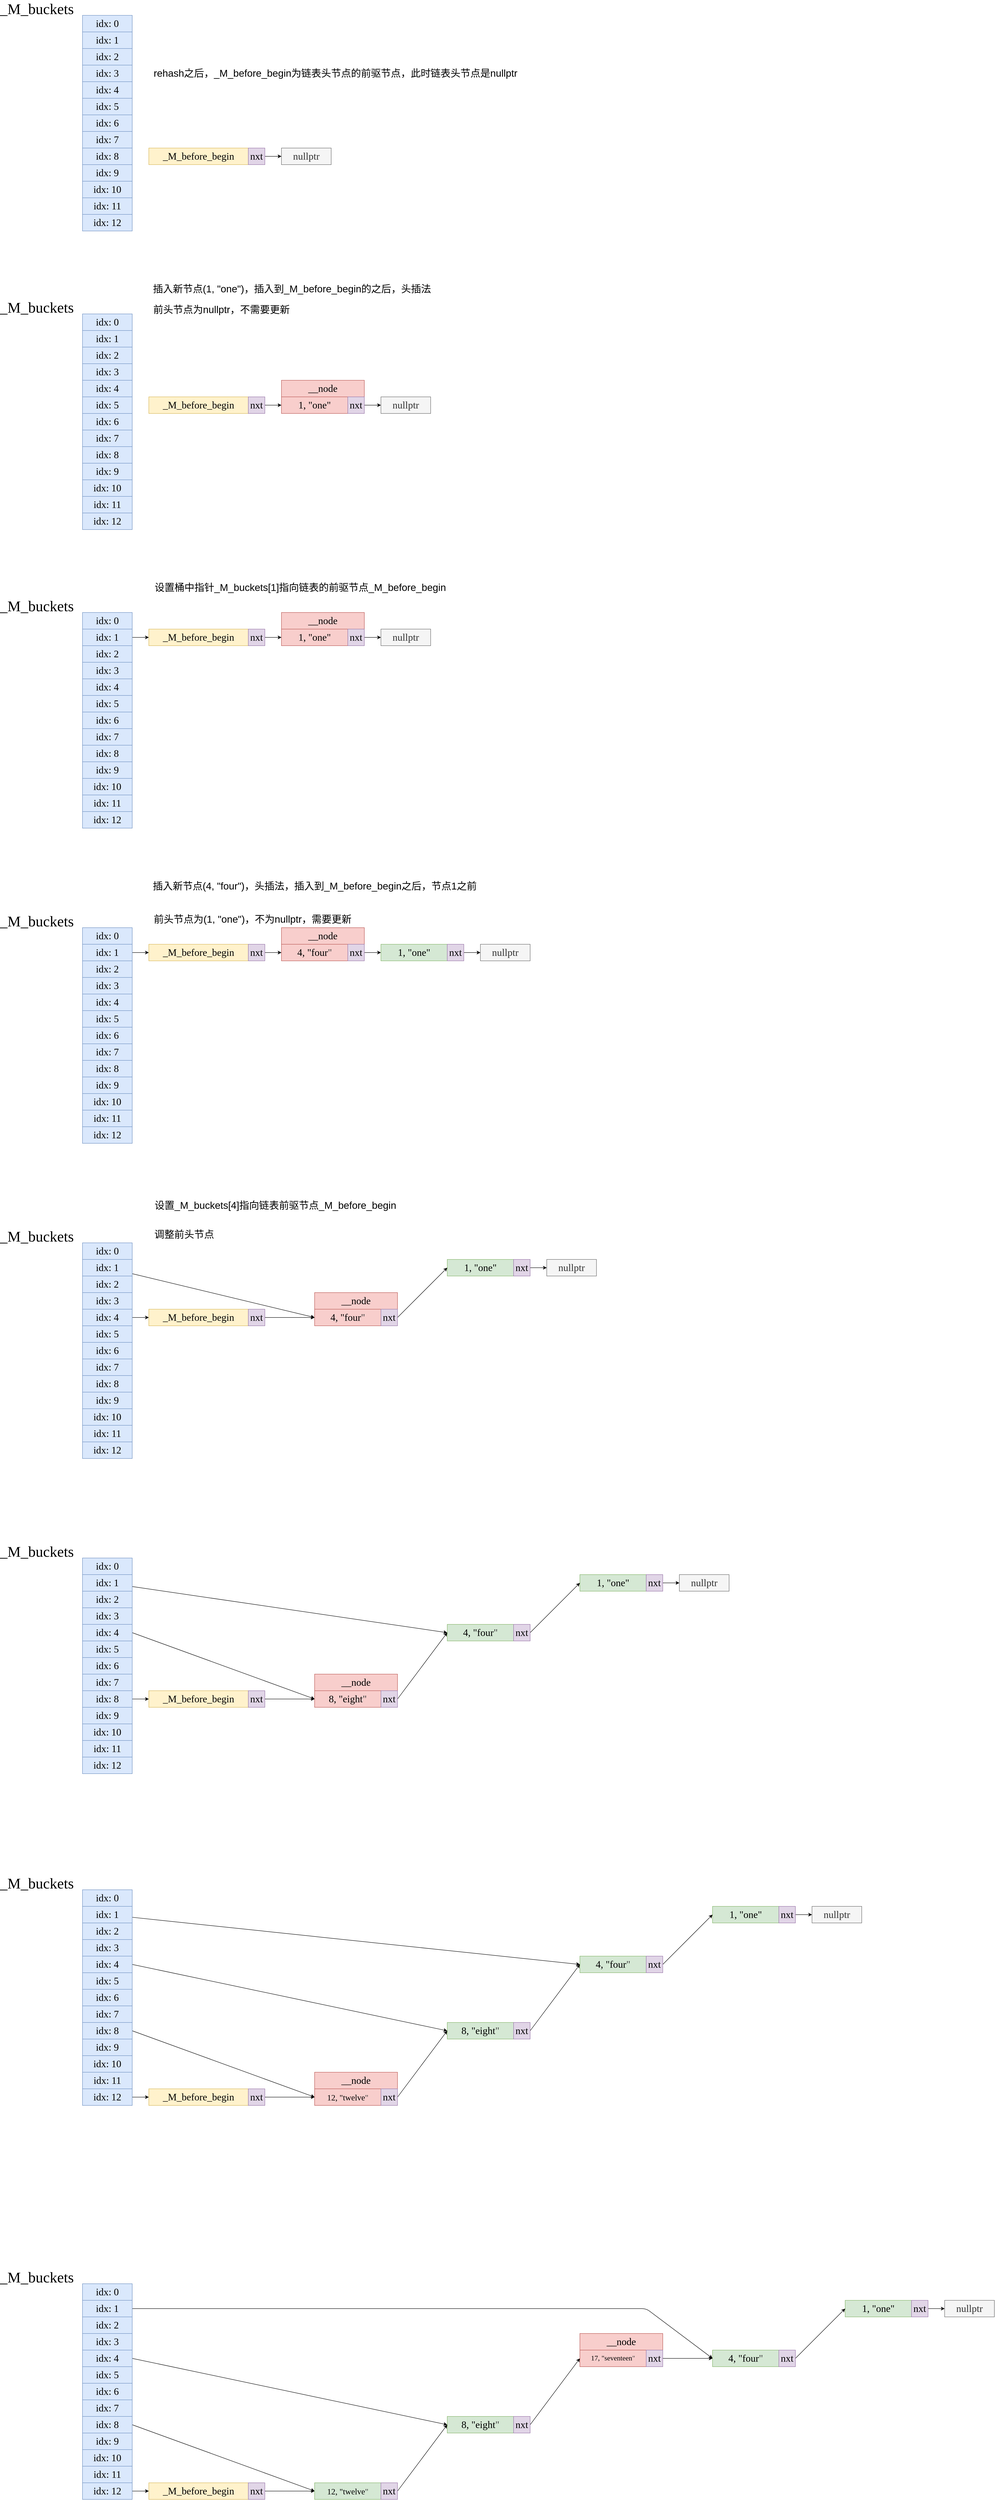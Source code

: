 <mxfile>
    <diagram id="Lx8uTofC9qlo_GqfUovX" name="Page-1">
        <mxGraphModel dx="-1286" dy="-1493" grid="1" gridSize="10" guides="1" tooltips="1" connect="1" arrows="1" fold="1" page="1" pageScale="1" pageWidth="850" pageHeight="1100" math="0" shadow="0">
            <root>
                <mxCell id="0"/>
                <mxCell id="1" parent="0"/>
                <mxCell id="572" value="&lt;font style=&quot;font-size: 24px;&quot;&gt;4, &quot;four&lt;/font&gt;&lt;span style=&quot;color: rgb(63, 63, 63); font-size: 24px; background-color: transparent;&quot;&gt;&quot;&lt;/span&gt;" style="rounded=0;whiteSpace=wrap;html=1;fontFamily=Fira Code;fillColor=#f8cecc;strokeColor=#b85450;" parent="1" vertex="1">
                    <mxGeometry x="2410" y="5300" width="160" height="40" as="geometry"/>
                </mxCell>
                <mxCell id="573" value="_M_before_begin" style="rounded=0;whiteSpace=wrap;html=1;fontSize=24;fontFamily=Fira Code;fillColor=#fff2cc;strokeColor=#d6b656;" parent="1" vertex="1">
                    <mxGeometry x="2090" y="3380" width="240" height="40" as="geometry"/>
                </mxCell>
                <mxCell id="574" value="&lt;font style=&quot;font-size: 24px;&quot;&gt;nullptr&lt;/font&gt;" style="rounded=0;whiteSpace=wrap;html=1;fontFamily=Fira Code;fillColor=#f5f5f5;strokeColor=#666666;fontColor=#333333;" parent="1" vertex="1">
                    <mxGeometry x="2410" y="3380" width="120" height="40" as="geometry"/>
                </mxCell>
                <mxCell id="575" value="_M_before_begin" style="rounded=0;whiteSpace=wrap;html=1;fontSize=24;fontFamily=Fira Code;fillColor=#fff2cc;strokeColor=#d6b656;" parent="1" vertex="1">
                    <mxGeometry x="2090" y="4540" width="240" height="40" as="geometry"/>
                </mxCell>
                <mxCell id="576" value="&lt;font style=&quot;font-size: 24px;&quot;&gt;1, &quot;one&quot;&lt;/font&gt;" style="rounded=0;whiteSpace=wrap;html=1;fontFamily=Fira Code;fillColor=#f8cecc;strokeColor=#b85450;" parent="1" vertex="1">
                    <mxGeometry x="2410" y="4540" width="160" height="40" as="geometry"/>
                </mxCell>
                <mxCell id="577" value="&lt;span style=&quot;color: rgb(0, 0, 0); font-size: 24px;&quot;&gt;idx: 11&lt;/span&gt;" style="rounded=0;whiteSpace=wrap;html=1;fontFamily=Fira Code;fillColor=#dae8fc;strokeColor=#6c8ebf;" parent="1" vertex="1">
                    <mxGeometry x="1930" y="3500" width="120" height="40" as="geometry"/>
                </mxCell>
                <mxCell id="578" value="&lt;span style=&quot;color: rgb(0, 0, 0); font-size: 24px;&quot;&gt;idx: 10&lt;/span&gt;" style="rounded=0;whiteSpace=wrap;html=1;fontFamily=Fira Code;fillColor=#dae8fc;strokeColor=#6c8ebf;" parent="1" vertex="1">
                    <mxGeometry x="1930" y="3460" width="120" height="40" as="geometry"/>
                </mxCell>
                <mxCell id="579" value="&lt;span style=&quot;color: rgb(0, 0, 0); font-size: 24px;&quot;&gt;idx: 12&lt;/span&gt;" style="rounded=0;whiteSpace=wrap;html=1;fontFamily=Fira Code;fillColor=#dae8fc;strokeColor=#6c8ebf;" parent="1" vertex="1">
                    <mxGeometry x="1930" y="3540" width="120" height="40" as="geometry"/>
                </mxCell>
                <mxCell id="580" value="&lt;span style=&quot;color: rgb(0, 0, 0); font-size: 24px;&quot;&gt;idx: 8&lt;/span&gt;" style="rounded=0;whiteSpace=wrap;html=1;fontFamily=Fira Code;fillColor=#dae8fc;strokeColor=#6c8ebf;" parent="1" vertex="1">
                    <mxGeometry x="1930" y="3380" width="120" height="40" as="geometry"/>
                </mxCell>
                <mxCell id="581" value="&lt;span style=&quot;color: rgb(0, 0, 0); font-size: 24px;&quot;&gt;idx: 7&lt;/span&gt;" style="rounded=0;whiteSpace=wrap;html=1;fontFamily=Fira Code;fillColor=#dae8fc;strokeColor=#6c8ebf;" parent="1" vertex="1">
                    <mxGeometry x="1930" y="3340" width="120" height="40" as="geometry"/>
                </mxCell>
                <mxCell id="582" value="&lt;span style=&quot;color: rgb(0, 0, 0); font-size: 24px;&quot;&gt;idx: 9&lt;/span&gt;" style="rounded=0;whiteSpace=wrap;html=1;fontFamily=Fira Code;fillColor=#dae8fc;strokeColor=#6c8ebf;" parent="1" vertex="1">
                    <mxGeometry x="1930" y="3420" width="120" height="40" as="geometry"/>
                </mxCell>
                <mxCell id="583" value="&lt;span style=&quot;color: rgb(0, 0, 0); font-size: 24px;&quot;&gt;idx: 5&lt;/span&gt;" style="rounded=0;whiteSpace=wrap;html=1;fontFamily=Fira Code;fillColor=#dae8fc;strokeColor=#6c8ebf;" parent="1" vertex="1">
                    <mxGeometry x="1930" y="3260" width="120" height="40" as="geometry"/>
                </mxCell>
                <mxCell id="584" value="&lt;span style=&quot;color: rgb(0, 0, 0); font-size: 24px;&quot;&gt;idx: 4&lt;/span&gt;" style="rounded=0;whiteSpace=wrap;html=1;fontFamily=Fira Code;fillColor=#dae8fc;strokeColor=#6c8ebf;" parent="1" vertex="1">
                    <mxGeometry x="1930" y="3220" width="120" height="40" as="geometry"/>
                </mxCell>
                <mxCell id="585" value="&lt;span style=&quot;color: rgb(0, 0, 0); font-size: 24px;&quot;&gt;idx: 6&lt;/span&gt;" style="rounded=0;whiteSpace=wrap;html=1;fontFamily=Fira Code;fillColor=#dae8fc;strokeColor=#6c8ebf;" parent="1" vertex="1">
                    <mxGeometry x="1930" y="3300" width="120" height="40" as="geometry"/>
                </mxCell>
                <mxCell id="586" value="&lt;span style=&quot;color: rgb(0, 0, 0); font-size: 24px;&quot;&gt;idx: 2&lt;/span&gt;" style="rounded=0;whiteSpace=wrap;html=1;fontFamily=Fira Code;fillColor=#dae8fc;strokeColor=#6c8ebf;" parent="1" vertex="1">
                    <mxGeometry x="1930" y="3140" width="120" height="40" as="geometry"/>
                </mxCell>
                <mxCell id="587" value="&lt;span style=&quot;color: rgb(0, 0, 0); font-size: 24px;&quot;&gt;idx: 1&lt;/span&gt;" style="rounded=0;whiteSpace=wrap;html=1;fontFamily=Fira Code;fillColor=#dae8fc;strokeColor=#6c8ebf;" parent="1" vertex="1">
                    <mxGeometry x="1930" y="3100" width="120" height="40" as="geometry"/>
                </mxCell>
                <mxCell id="588" value="&lt;span style=&quot;color: rgb(0, 0, 0); font-size: 24px;&quot;&gt;idx: 3&lt;/span&gt;" style="rounded=0;whiteSpace=wrap;html=1;fontFamily=Fira Code;fillColor=#dae8fc;strokeColor=#6c8ebf;" parent="1" vertex="1">
                    <mxGeometry x="1930" y="3180" width="120" height="40" as="geometry"/>
                </mxCell>
                <mxCell id="589" value="&lt;span style=&quot;color: rgb(0, 0, 0); font-size: 24px;&quot;&gt;idx: 0&lt;/span&gt;" style="rounded=0;whiteSpace=wrap;html=1;fontFamily=Fira Code;fillColor=#dae8fc;strokeColor=#6c8ebf;" parent="1" vertex="1">
                    <mxGeometry x="1930" y="3060" width="120" height="40" as="geometry"/>
                </mxCell>
                <mxCell id="590" value="_M_buckets" style="text;html=1;align=center;verticalAlign=middle;whiteSpace=wrap;rounded=0;fontSize=36;fontFamily=Fira Code;" parent="1" vertex="1">
                    <mxGeometry x="1740" y="3030" width="160" height="30" as="geometry"/>
                </mxCell>
                <mxCell id="591" value="&lt;span style=&quot;color: rgb(0, 0, 0); font-size: 24px;&quot;&gt;idx: 11&lt;/span&gt;" style="rounded=0;whiteSpace=wrap;html=1;fontFamily=Fira Code;fillColor=#dae8fc;strokeColor=#6c8ebf;" parent="1" vertex="1">
                    <mxGeometry x="1930" y="4940" width="120" height="40" as="geometry"/>
                </mxCell>
                <mxCell id="592" value="&lt;span style=&quot;color: rgb(0, 0, 0); font-size: 24px;&quot;&gt;idx: 10&lt;/span&gt;" style="rounded=0;whiteSpace=wrap;html=1;fontFamily=Fira Code;fillColor=#dae8fc;strokeColor=#6c8ebf;" parent="1" vertex="1">
                    <mxGeometry x="1930" y="4900" width="120" height="40" as="geometry"/>
                </mxCell>
                <mxCell id="593" value="&lt;span style=&quot;color: rgb(0, 0, 0); font-size: 24px;&quot;&gt;idx: 12&lt;/span&gt;" style="rounded=0;whiteSpace=wrap;html=1;fontFamily=Fira Code;fillColor=#dae8fc;strokeColor=#6c8ebf;" parent="1" vertex="1">
                    <mxGeometry x="1930" y="4980" width="120" height="40" as="geometry"/>
                </mxCell>
                <mxCell id="594" value="&lt;span style=&quot;color: rgb(0, 0, 0); font-size: 24px;&quot;&gt;idx: 8&lt;/span&gt;" style="rounded=0;whiteSpace=wrap;html=1;fontFamily=Fira Code;fillColor=#dae8fc;strokeColor=#6c8ebf;" parent="1" vertex="1">
                    <mxGeometry x="1930" y="4820" width="120" height="40" as="geometry"/>
                </mxCell>
                <mxCell id="595" value="&lt;span style=&quot;color: rgb(0, 0, 0); font-size: 24px;&quot;&gt;idx: 7&lt;/span&gt;" style="rounded=0;whiteSpace=wrap;html=1;fontFamily=Fira Code;fillColor=#dae8fc;strokeColor=#6c8ebf;" parent="1" vertex="1">
                    <mxGeometry x="1930" y="4780" width="120" height="40" as="geometry"/>
                </mxCell>
                <mxCell id="596" value="&lt;span style=&quot;color: rgb(0, 0, 0); font-size: 24px;&quot;&gt;idx: 9&lt;/span&gt;" style="rounded=0;whiteSpace=wrap;html=1;fontFamily=Fira Code;fillColor=#dae8fc;strokeColor=#6c8ebf;" parent="1" vertex="1">
                    <mxGeometry x="1930" y="4860" width="120" height="40" as="geometry"/>
                </mxCell>
                <mxCell id="597" value="&lt;span style=&quot;color: rgb(0, 0, 0); font-size: 24px;&quot;&gt;idx: 5&lt;/span&gt;" style="rounded=0;whiteSpace=wrap;html=1;fontFamily=Fira Code;fillColor=#dae8fc;strokeColor=#6c8ebf;" parent="1" vertex="1">
                    <mxGeometry x="1930" y="4700" width="120" height="40" as="geometry"/>
                </mxCell>
                <mxCell id="598" value="&lt;span style=&quot;color: rgb(0, 0, 0); font-size: 24px;&quot;&gt;idx: 4&lt;/span&gt;" style="rounded=0;whiteSpace=wrap;html=1;fontFamily=Fira Code;fillColor=#dae8fc;strokeColor=#6c8ebf;" parent="1" vertex="1">
                    <mxGeometry x="1930" y="4660" width="120" height="40" as="geometry"/>
                </mxCell>
                <mxCell id="599" value="&lt;span style=&quot;color: rgb(0, 0, 0); font-size: 24px;&quot;&gt;idx: 6&lt;/span&gt;" style="rounded=0;whiteSpace=wrap;html=1;fontFamily=Fira Code;fillColor=#dae8fc;strokeColor=#6c8ebf;" parent="1" vertex="1">
                    <mxGeometry x="1930" y="4740" width="120" height="40" as="geometry"/>
                </mxCell>
                <mxCell id="600" value="&lt;span style=&quot;color: rgb(0, 0, 0); font-size: 24px;&quot;&gt;idx: 2&lt;/span&gt;" style="rounded=0;whiteSpace=wrap;html=1;fontFamily=Fira Code;fillColor=#dae8fc;strokeColor=#6c8ebf;" parent="1" vertex="1">
                    <mxGeometry x="1930" y="4580" width="120" height="40" as="geometry"/>
                </mxCell>
                <mxCell id="601" style="edgeStyle=none;html=1;entryX=0;entryY=0.5;entryDx=0;entryDy=0;" parent="1" source="602" target="575" edge="1">
                    <mxGeometry relative="1" as="geometry"/>
                </mxCell>
                <mxCell id="602" value="&lt;span style=&quot;color: rgb(0, 0, 0); font-size: 24px;&quot;&gt;idx: 1&lt;/span&gt;" style="rounded=0;whiteSpace=wrap;html=1;fontFamily=Fira Code;fillColor=#dae8fc;strokeColor=#6c8ebf;" parent="1" vertex="1">
                    <mxGeometry x="1930" y="4540" width="120" height="40" as="geometry"/>
                </mxCell>
                <mxCell id="603" value="&lt;span style=&quot;color: rgb(0, 0, 0); font-size: 24px;&quot;&gt;idx: 3&lt;/span&gt;" style="rounded=0;whiteSpace=wrap;html=1;fontFamily=Fira Code;fillColor=#dae8fc;strokeColor=#6c8ebf;" parent="1" vertex="1">
                    <mxGeometry x="1930" y="4620" width="120" height="40" as="geometry"/>
                </mxCell>
                <mxCell id="604" value="&lt;span style=&quot;color: rgb(0, 0, 0); font-size: 24px;&quot;&gt;idx: 0&lt;/span&gt;" style="rounded=0;whiteSpace=wrap;html=1;fontFamily=Fira Code;fillColor=#dae8fc;strokeColor=#6c8ebf;" parent="1" vertex="1">
                    <mxGeometry x="1930" y="4500" width="120" height="40" as="geometry"/>
                </mxCell>
                <mxCell id="605" value="_M_buckets" style="text;html=1;align=center;verticalAlign=middle;whiteSpace=wrap;rounded=0;fontSize=36;fontFamily=Fira Code;" parent="1" vertex="1">
                    <mxGeometry x="1740" y="4470" width="160" height="30" as="geometry"/>
                </mxCell>
                <mxCell id="606" value="_M_before_begin" style="rounded=0;whiteSpace=wrap;html=1;fontSize=24;fontFamily=Fira Code;fillColor=#fff2cc;strokeColor=#d6b656;" parent="1" vertex="1">
                    <mxGeometry x="2090" y="5300" width="240" height="40" as="geometry"/>
                </mxCell>
                <mxCell id="607" value="&lt;font style=&quot;font-size: 24px;&quot;&gt;1, &quot;one&quot;&lt;/font&gt;" style="rounded=0;whiteSpace=wrap;html=1;fontFamily=Fira Code;fillColor=#d5e8d4;strokeColor=#82b366;" parent="1" vertex="1">
                    <mxGeometry x="2650" y="5300" width="160" height="40" as="geometry"/>
                </mxCell>
                <mxCell id="608" value="&lt;span style=&quot;color: rgb(0, 0, 0); font-size: 24px;&quot;&gt;idx: 11&lt;/span&gt;" style="rounded=0;whiteSpace=wrap;html=1;fontFamily=Fira Code;fillColor=#dae8fc;strokeColor=#6c8ebf;" parent="1" vertex="1">
                    <mxGeometry x="1930" y="5700" width="120" height="40" as="geometry"/>
                </mxCell>
                <mxCell id="609" value="&lt;span style=&quot;color: rgb(0, 0, 0); font-size: 24px;&quot;&gt;idx: 10&lt;/span&gt;" style="rounded=0;whiteSpace=wrap;html=1;fontFamily=Fira Code;fillColor=#dae8fc;strokeColor=#6c8ebf;" parent="1" vertex="1">
                    <mxGeometry x="1930" y="5660" width="120" height="40" as="geometry"/>
                </mxCell>
                <mxCell id="610" value="&lt;span style=&quot;color: rgb(0, 0, 0); font-size: 24px;&quot;&gt;idx: 12&lt;/span&gt;" style="rounded=0;whiteSpace=wrap;html=1;fontFamily=Fira Code;fillColor=#dae8fc;strokeColor=#6c8ebf;" parent="1" vertex="1">
                    <mxGeometry x="1930" y="5740" width="120" height="40" as="geometry"/>
                </mxCell>
                <mxCell id="611" value="&lt;span style=&quot;color: rgb(0, 0, 0); font-size: 24px;&quot;&gt;idx: 8&lt;/span&gt;" style="rounded=0;whiteSpace=wrap;html=1;fontFamily=Fira Code;fillColor=#dae8fc;strokeColor=#6c8ebf;" parent="1" vertex="1">
                    <mxGeometry x="1930" y="5580" width="120" height="40" as="geometry"/>
                </mxCell>
                <mxCell id="612" value="&lt;span style=&quot;color: rgb(0, 0, 0); font-size: 24px;&quot;&gt;idx: 7&lt;/span&gt;" style="rounded=0;whiteSpace=wrap;html=1;fontFamily=Fira Code;fillColor=#dae8fc;strokeColor=#6c8ebf;" parent="1" vertex="1">
                    <mxGeometry x="1930" y="5540" width="120" height="40" as="geometry"/>
                </mxCell>
                <mxCell id="613" value="&lt;span style=&quot;color: rgb(0, 0, 0); font-size: 24px;&quot;&gt;idx: 9&lt;/span&gt;" style="rounded=0;whiteSpace=wrap;html=1;fontFamily=Fira Code;fillColor=#dae8fc;strokeColor=#6c8ebf;" parent="1" vertex="1">
                    <mxGeometry x="1930" y="5620" width="120" height="40" as="geometry"/>
                </mxCell>
                <mxCell id="614" value="&lt;span style=&quot;color: rgb(0, 0, 0); font-size: 24px;&quot;&gt;idx: 5&lt;/span&gt;" style="rounded=0;whiteSpace=wrap;html=1;fontFamily=Fira Code;fillColor=#dae8fc;strokeColor=#6c8ebf;" parent="1" vertex="1">
                    <mxGeometry x="1930" y="5460" width="120" height="40" as="geometry"/>
                </mxCell>
                <mxCell id="615" value="&lt;span style=&quot;color: rgb(0, 0, 0); font-size: 24px;&quot;&gt;idx: 4&lt;/span&gt;" style="rounded=0;whiteSpace=wrap;html=1;fontFamily=Fira Code;fillColor=#dae8fc;strokeColor=#6c8ebf;" parent="1" vertex="1">
                    <mxGeometry x="1930" y="5420" width="120" height="40" as="geometry"/>
                </mxCell>
                <mxCell id="616" value="&lt;span style=&quot;color: rgb(0, 0, 0); font-size: 24px;&quot;&gt;idx: 6&lt;/span&gt;" style="rounded=0;whiteSpace=wrap;html=1;fontFamily=Fira Code;fillColor=#dae8fc;strokeColor=#6c8ebf;" parent="1" vertex="1">
                    <mxGeometry x="1930" y="5500" width="120" height="40" as="geometry"/>
                </mxCell>
                <mxCell id="617" value="&lt;span style=&quot;color: rgb(0, 0, 0); font-size: 24px;&quot;&gt;idx: 2&lt;/span&gt;" style="rounded=0;whiteSpace=wrap;html=1;fontFamily=Fira Code;fillColor=#dae8fc;strokeColor=#6c8ebf;" parent="1" vertex="1">
                    <mxGeometry x="1930" y="5340" width="120" height="40" as="geometry"/>
                </mxCell>
                <mxCell id="618" style="edgeStyle=none;html=1;entryX=0;entryY=0.5;entryDx=0;entryDy=0;exitX=1;exitY=0.5;exitDx=0;exitDy=0;" parent="1" source="619" target="606" edge="1">
                    <mxGeometry relative="1" as="geometry"/>
                </mxCell>
                <mxCell id="619" value="&lt;span style=&quot;color: rgb(0, 0, 0); font-size: 24px;&quot;&gt;idx: 1&lt;/span&gt;" style="rounded=0;whiteSpace=wrap;html=1;fontFamily=Fira Code;fillColor=#dae8fc;strokeColor=#6c8ebf;" parent="1" vertex="1">
                    <mxGeometry x="1930" y="5300" width="120" height="40" as="geometry"/>
                </mxCell>
                <mxCell id="620" value="&lt;span style=&quot;color: rgb(0, 0, 0); font-size: 24px;&quot;&gt;idx: 3&lt;/span&gt;" style="rounded=0;whiteSpace=wrap;html=1;fontFamily=Fira Code;fillColor=#dae8fc;strokeColor=#6c8ebf;" parent="1" vertex="1">
                    <mxGeometry x="1930" y="5380" width="120" height="40" as="geometry"/>
                </mxCell>
                <mxCell id="621" value="&lt;span style=&quot;color: rgb(0, 0, 0); font-size: 24px;&quot;&gt;idx: 0&lt;/span&gt;" style="rounded=0;whiteSpace=wrap;html=1;fontFamily=Fira Code;fillColor=#dae8fc;strokeColor=#6c8ebf;" parent="1" vertex="1">
                    <mxGeometry x="1930" y="5260" width="120" height="40" as="geometry"/>
                </mxCell>
                <mxCell id="622" value="_M_buckets" style="text;html=1;align=center;verticalAlign=middle;whiteSpace=wrap;rounded=0;fontSize=36;fontFamily=Fira Code;" parent="1" vertex="1">
                    <mxGeometry x="1740" y="5230" width="160" height="30" as="geometry"/>
                </mxCell>
                <mxCell id="623" value="&lt;font style=&quot;font-size: 24px;&quot;&gt;nullptr&lt;/font&gt;" style="rounded=0;whiteSpace=wrap;html=1;fontFamily=Fira Code;fillColor=#f5f5f5;fontColor=#333333;strokeColor=#666666;" parent="1" vertex="1">
                    <mxGeometry x="2650" y="4540" width="120" height="40" as="geometry"/>
                </mxCell>
                <mxCell id="624" value="&lt;font style=&quot;font-size: 24px;&quot;&gt;nullptr&lt;/font&gt;" style="rounded=0;whiteSpace=wrap;html=1;fontFamily=Fira Code;fillColor=#f5f5f5;fontColor=#333333;strokeColor=#666666;" parent="1" vertex="1">
                    <mxGeometry x="2890" y="5300" width="120" height="40" as="geometry"/>
                </mxCell>
                <mxCell id="625" value="__node" style="rounded=0;whiteSpace=wrap;html=1;fillColor=#f8cecc;strokeColor=#b85450;fontSize=24;fontFamily=Fira Code;" parent="1" vertex="1">
                    <mxGeometry x="2410" y="5260" width="200" height="40" as="geometry"/>
                </mxCell>
                <mxCell id="626" value="__node" style="rounded=0;whiteSpace=wrap;html=1;fillColor=#f8cecc;strokeColor=#b85450;fontSize=24;fontFamily=Fira Code;" parent="1" vertex="1">
                    <mxGeometry x="2410" y="4500" width="200" height="40" as="geometry"/>
                </mxCell>
                <mxCell id="627" value="_M_before_begin" style="rounded=0;whiteSpace=wrap;html=1;fontSize=24;fontFamily=Fira Code;fillColor=#fff2cc;strokeColor=#d6b656;" parent="1" vertex="1">
                    <mxGeometry x="2090" y="3980" width="240" height="40" as="geometry"/>
                </mxCell>
                <mxCell id="628" value="&lt;font style=&quot;font-size: 24px;&quot;&gt;1, &quot;one&quot;&lt;/font&gt;" style="rounded=0;whiteSpace=wrap;html=1;fontFamily=Fira Code;fillColor=#f8cecc;strokeColor=#b85450;" parent="1" vertex="1">
                    <mxGeometry x="2410" y="3980" width="160" height="40" as="geometry"/>
                </mxCell>
                <mxCell id="629" value="&lt;span style=&quot;color: rgb(0, 0, 0); font-size: 24px;&quot;&gt;idx: 11&lt;/span&gt;" style="rounded=0;whiteSpace=wrap;html=1;fontFamily=Fira Code;fillColor=#dae8fc;strokeColor=#6c8ebf;" parent="1" vertex="1">
                    <mxGeometry x="1930" y="4220" width="120" height="40" as="geometry"/>
                </mxCell>
                <mxCell id="630" value="&lt;span style=&quot;color: rgb(0, 0, 0); font-size: 24px;&quot;&gt;idx: 10&lt;/span&gt;" style="rounded=0;whiteSpace=wrap;html=1;fontFamily=Fira Code;fillColor=#dae8fc;strokeColor=#6c8ebf;" parent="1" vertex="1">
                    <mxGeometry x="1930" y="4180" width="120" height="40" as="geometry"/>
                </mxCell>
                <mxCell id="631" value="&lt;span style=&quot;color: rgb(0, 0, 0); font-size: 24px;&quot;&gt;idx: 12&lt;/span&gt;" style="rounded=0;whiteSpace=wrap;html=1;fontFamily=Fira Code;fillColor=#dae8fc;strokeColor=#6c8ebf;" parent="1" vertex="1">
                    <mxGeometry x="1930" y="4260" width="120" height="40" as="geometry"/>
                </mxCell>
                <mxCell id="632" value="&lt;span style=&quot;color: rgb(0, 0, 0); font-size: 24px;&quot;&gt;idx: 8&lt;/span&gt;" style="rounded=0;whiteSpace=wrap;html=1;fontFamily=Fira Code;fillColor=#dae8fc;strokeColor=#6c8ebf;" parent="1" vertex="1">
                    <mxGeometry x="1930" y="4100" width="120" height="40" as="geometry"/>
                </mxCell>
                <mxCell id="633" value="&lt;span style=&quot;color: rgb(0, 0, 0); font-size: 24px;&quot;&gt;idx: 7&lt;/span&gt;" style="rounded=0;whiteSpace=wrap;html=1;fontFamily=Fira Code;fillColor=#dae8fc;strokeColor=#6c8ebf;" parent="1" vertex="1">
                    <mxGeometry x="1930" y="4060" width="120" height="40" as="geometry"/>
                </mxCell>
                <mxCell id="634" value="&lt;span style=&quot;color: rgb(0, 0, 0); font-size: 24px;&quot;&gt;idx: 9&lt;/span&gt;" style="rounded=0;whiteSpace=wrap;html=1;fontFamily=Fira Code;fillColor=#dae8fc;strokeColor=#6c8ebf;" parent="1" vertex="1">
                    <mxGeometry x="1930" y="4140" width="120" height="40" as="geometry"/>
                </mxCell>
                <mxCell id="635" value="&lt;span style=&quot;color: rgb(0, 0, 0); font-size: 24px;&quot;&gt;idx: 5&lt;/span&gt;" style="rounded=0;whiteSpace=wrap;html=1;fontFamily=Fira Code;fillColor=#dae8fc;strokeColor=#6c8ebf;" parent="1" vertex="1">
                    <mxGeometry x="1930" y="3980" width="120" height="40" as="geometry"/>
                </mxCell>
                <mxCell id="636" value="&lt;span style=&quot;color: rgb(0, 0, 0); font-size: 24px;&quot;&gt;idx: 4&lt;/span&gt;" style="rounded=0;whiteSpace=wrap;html=1;fontFamily=Fira Code;fillColor=#dae8fc;strokeColor=#6c8ebf;" parent="1" vertex="1">
                    <mxGeometry x="1930" y="3940" width="120" height="40" as="geometry"/>
                </mxCell>
                <mxCell id="637" value="&lt;span style=&quot;color: rgb(0, 0, 0); font-size: 24px;&quot;&gt;idx: 6&lt;/span&gt;" style="rounded=0;whiteSpace=wrap;html=1;fontFamily=Fira Code;fillColor=#dae8fc;strokeColor=#6c8ebf;" parent="1" vertex="1">
                    <mxGeometry x="1930" y="4020" width="120" height="40" as="geometry"/>
                </mxCell>
                <mxCell id="638" value="&lt;span style=&quot;color: rgb(0, 0, 0); font-size: 24px;&quot;&gt;idx: 2&lt;/span&gt;" style="rounded=0;whiteSpace=wrap;html=1;fontFamily=Fira Code;fillColor=#dae8fc;strokeColor=#6c8ebf;" parent="1" vertex="1">
                    <mxGeometry x="1930" y="3860" width="120" height="40" as="geometry"/>
                </mxCell>
                <mxCell id="639" value="&lt;span style=&quot;color: rgb(0, 0, 0); font-size: 24px;&quot;&gt;idx: 1&lt;/span&gt;" style="rounded=0;whiteSpace=wrap;html=1;fontFamily=Fira Code;fillColor=#dae8fc;strokeColor=#6c8ebf;" parent="1" vertex="1">
                    <mxGeometry x="1930" y="3820" width="120" height="40" as="geometry"/>
                </mxCell>
                <mxCell id="640" value="&lt;span style=&quot;color: rgb(0, 0, 0); font-size: 24px;&quot;&gt;idx: 3&lt;/span&gt;" style="rounded=0;whiteSpace=wrap;html=1;fontFamily=Fira Code;fillColor=#dae8fc;strokeColor=#6c8ebf;" parent="1" vertex="1">
                    <mxGeometry x="1930" y="3900" width="120" height="40" as="geometry"/>
                </mxCell>
                <mxCell id="641" value="&lt;span style=&quot;color: rgb(0, 0, 0); font-size: 24px;&quot;&gt;idx: 0&lt;/span&gt;" style="rounded=0;whiteSpace=wrap;html=1;fontFamily=Fira Code;fillColor=#dae8fc;strokeColor=#6c8ebf;" parent="1" vertex="1">
                    <mxGeometry x="1930" y="3780" width="120" height="40" as="geometry"/>
                </mxCell>
                <mxCell id="642" value="_M_buckets" style="text;html=1;align=center;verticalAlign=middle;whiteSpace=wrap;rounded=0;fontSize=36;fontFamily=Fira Code;" parent="1" vertex="1">
                    <mxGeometry x="1740" y="3750" width="160" height="30" as="geometry"/>
                </mxCell>
                <mxCell id="643" value="&lt;font style=&quot;font-size: 24px;&quot;&gt;nullptr&lt;/font&gt;" style="rounded=0;whiteSpace=wrap;html=1;fontFamily=Fira Code;fillColor=#f5f5f5;fontColor=#333333;strokeColor=#666666;" parent="1" vertex="1">
                    <mxGeometry x="2650" y="3980" width="120" height="40" as="geometry"/>
                </mxCell>
                <mxCell id="644" value="__node" style="rounded=0;whiteSpace=wrap;html=1;fillColor=#f8cecc;strokeColor=#b85450;fontSize=24;fontFamily=Fira Code;" parent="1" vertex="1">
                    <mxGeometry x="2410" y="3940" width="200" height="40" as="geometry"/>
                </mxCell>
                <mxCell id="645" value="&lt;font style=&quot;font-size: 24px;&quot;&gt;插入新节点(1, &quot;one&quot;)，插入到_M_before_begin的之后，头插法&lt;/font&gt;" style="text;html=1;align=center;verticalAlign=middle;resizable=0;points=[];autosize=1;strokeColor=none;fillColor=none;" parent="1" vertex="1">
                    <mxGeometry x="2090" y="3700" width="690" height="40" as="geometry"/>
                </mxCell>
                <mxCell id="646" style="edgeStyle=none;html=1;entryX=0;entryY=0.5;entryDx=0;entryDy=0;" parent="1" source="647" target="574" edge="1">
                    <mxGeometry relative="1" as="geometry"/>
                </mxCell>
                <mxCell id="647" value="&lt;font face=&quot;Fira Code&quot; style=&quot;font-size: 24px;&quot;&gt;nxt&lt;/font&gt;" style="rounded=0;whiteSpace=wrap;html=1;fillColor=#e1d5e7;strokeColor=#9673a6;" parent="1" vertex="1">
                    <mxGeometry x="2330" y="3380" width="40" height="40" as="geometry"/>
                </mxCell>
                <mxCell id="648" style="edgeStyle=none;html=1;" parent="1" source="649" target="628" edge="1">
                    <mxGeometry relative="1" as="geometry"/>
                </mxCell>
                <mxCell id="649" value="&lt;font face=&quot;Fira Code&quot; style=&quot;font-size: 24px;&quot;&gt;nxt&lt;/font&gt;" style="rounded=0;whiteSpace=wrap;html=1;fillColor=#e1d5e7;strokeColor=#9673a6;" parent="1" vertex="1">
                    <mxGeometry x="2330" y="3980" width="40" height="40" as="geometry"/>
                </mxCell>
                <mxCell id="650" style="edgeStyle=none;html=1;entryX=0;entryY=0.5;entryDx=0;entryDy=0;" parent="1" source="651" target="643" edge="1">
                    <mxGeometry relative="1" as="geometry"/>
                </mxCell>
                <mxCell id="651" value="&lt;font face=&quot;Fira Code&quot; style=&quot;font-size: 24px;&quot;&gt;nxt&lt;/font&gt;" style="rounded=0;whiteSpace=wrap;html=1;fillColor=#e1d5e7;strokeColor=#9673a6;" parent="1" vertex="1">
                    <mxGeometry x="2570" y="3980" width="40" height="40" as="geometry"/>
                </mxCell>
                <mxCell id="652" style="edgeStyle=none;html=1;entryX=0;entryY=0.5;entryDx=0;entryDy=0;" parent="1" source="653" target="623" edge="1">
                    <mxGeometry relative="1" as="geometry"/>
                </mxCell>
                <mxCell id="653" value="&lt;font face=&quot;Fira Code&quot; style=&quot;font-size: 24px;&quot;&gt;nxt&lt;/font&gt;" style="rounded=0;whiteSpace=wrap;html=1;fillColor=#e1d5e7;strokeColor=#9673a6;" parent="1" vertex="1">
                    <mxGeometry x="2570" y="4540" width="40" height="40" as="geometry"/>
                </mxCell>
                <mxCell id="654" style="edgeStyle=none;html=1;" parent="1" source="655" target="576" edge="1">
                    <mxGeometry relative="1" as="geometry"/>
                </mxCell>
                <mxCell id="655" value="&lt;font face=&quot;Fira Code&quot; style=&quot;font-size: 24px;&quot;&gt;nxt&lt;/font&gt;" style="rounded=0;whiteSpace=wrap;html=1;fillColor=#e1d5e7;strokeColor=#9673a6;" parent="1" vertex="1">
                    <mxGeometry x="2330" y="4540" width="40" height="40" as="geometry"/>
                </mxCell>
                <mxCell id="656" style="edgeStyle=none;html=1;entryX=0;entryY=0.5;entryDx=0;entryDy=0;" parent="1" source="657" target="624" edge="1">
                    <mxGeometry relative="1" as="geometry"/>
                </mxCell>
                <mxCell id="657" value="&lt;font face=&quot;Fira Code&quot; style=&quot;font-size: 24px;&quot;&gt;nxt&lt;/font&gt;" style="rounded=0;whiteSpace=wrap;html=1;fillColor=#e1d5e7;strokeColor=#9673a6;" parent="1" vertex="1">
                    <mxGeometry x="2810" y="5300" width="40" height="40" as="geometry"/>
                </mxCell>
                <mxCell id="658" style="edgeStyle=none;html=1;exitX=1;exitY=0.5;exitDx=0;exitDy=0;entryX=0;entryY=0.5;entryDx=0;entryDy=0;" parent="1" source="659" target="607" edge="1">
                    <mxGeometry relative="1" as="geometry">
                        <mxPoint x="2645" y="5290" as="targetPoint"/>
                    </mxGeometry>
                </mxCell>
                <mxCell id="659" value="&lt;font face=&quot;Fira Code&quot; style=&quot;font-size: 24px;&quot;&gt;nxt&lt;/font&gt;" style="rounded=0;whiteSpace=wrap;html=1;fillColor=#e1d5e7;strokeColor=#9673a6;" parent="1" vertex="1">
                    <mxGeometry x="2570" y="5300" width="40" height="40" as="geometry"/>
                </mxCell>
                <mxCell id="660" style="edgeStyle=none;html=1;entryX=0;entryY=0.5;entryDx=0;entryDy=0;" parent="1" source="661" target="572" edge="1">
                    <mxGeometry relative="1" as="geometry"/>
                </mxCell>
                <mxCell id="661" value="&lt;font face=&quot;Fira Code&quot; style=&quot;font-size: 24px;&quot;&gt;nxt&lt;/font&gt;" style="rounded=0;whiteSpace=wrap;html=1;fillColor=#e1d5e7;strokeColor=#9673a6;" parent="1" vertex="1">
                    <mxGeometry x="2330" y="5300" width="40" height="40" as="geometry"/>
                </mxCell>
                <mxCell id="662" value="&lt;font style=&quot;font-size: 24px;&quot;&gt;4, &quot;four&lt;/font&gt;&lt;span style=&quot;color: rgb(63, 63, 63); font-size: 24px; background-color: transparent;&quot;&gt;&quot;&lt;/span&gt;" style="rounded=0;whiteSpace=wrap;html=1;fontFamily=Fira Code;fillColor=#f8cecc;strokeColor=#b85450;" parent="1" vertex="1">
                    <mxGeometry x="2490" y="6180" width="160" height="40" as="geometry"/>
                </mxCell>
                <mxCell id="663" value="_M_before_begin" style="rounded=0;whiteSpace=wrap;html=1;fontSize=24;fontFamily=Fira Code;fillColor=#fff2cc;strokeColor=#d6b656;" parent="1" vertex="1">
                    <mxGeometry x="2090" y="6180" width="240" height="40" as="geometry"/>
                </mxCell>
                <mxCell id="664" value="&lt;font style=&quot;font-size: 24px;&quot;&gt;1, &quot;one&quot;&lt;/font&gt;" style="rounded=0;whiteSpace=wrap;html=1;fontFamily=Fira Code;fillColor=#d5e8d4;strokeColor=#82b366;" parent="1" vertex="1">
                    <mxGeometry x="2810" y="6060" width="160" height="40" as="geometry"/>
                </mxCell>
                <mxCell id="665" value="&lt;span style=&quot;color: rgb(0, 0, 0); font-size: 24px;&quot;&gt;idx: 11&lt;/span&gt;" style="rounded=0;whiteSpace=wrap;html=1;fontFamily=Fira Code;fillColor=#dae8fc;strokeColor=#6c8ebf;" parent="1" vertex="1">
                    <mxGeometry x="1930" y="6460" width="120" height="40" as="geometry"/>
                </mxCell>
                <mxCell id="666" value="&lt;span style=&quot;color: rgb(0, 0, 0); font-size: 24px;&quot;&gt;idx: 10&lt;/span&gt;" style="rounded=0;whiteSpace=wrap;html=1;fontFamily=Fira Code;fillColor=#dae8fc;strokeColor=#6c8ebf;" parent="1" vertex="1">
                    <mxGeometry x="1930" y="6420" width="120" height="40" as="geometry"/>
                </mxCell>
                <mxCell id="667" value="&lt;span style=&quot;color: rgb(0, 0, 0); font-size: 24px;&quot;&gt;idx: 12&lt;/span&gt;" style="rounded=0;whiteSpace=wrap;html=1;fontFamily=Fira Code;fillColor=#dae8fc;strokeColor=#6c8ebf;" parent="1" vertex="1">
                    <mxGeometry x="1930" y="6500" width="120" height="40" as="geometry"/>
                </mxCell>
                <mxCell id="668" value="&lt;span style=&quot;color: rgb(0, 0, 0); font-size: 24px;&quot;&gt;idx: 8&lt;/span&gt;" style="rounded=0;whiteSpace=wrap;html=1;fontFamily=Fira Code;fillColor=#dae8fc;strokeColor=#6c8ebf;" parent="1" vertex="1">
                    <mxGeometry x="1930" y="6340" width="120" height="40" as="geometry"/>
                </mxCell>
                <mxCell id="669" value="&lt;span style=&quot;color: rgb(0, 0, 0); font-size: 24px;&quot;&gt;idx: 7&lt;/span&gt;" style="rounded=0;whiteSpace=wrap;html=1;fontFamily=Fira Code;fillColor=#dae8fc;strokeColor=#6c8ebf;" parent="1" vertex="1">
                    <mxGeometry x="1930" y="6300" width="120" height="40" as="geometry"/>
                </mxCell>
                <mxCell id="670" value="&lt;span style=&quot;color: rgb(0, 0, 0); font-size: 24px;&quot;&gt;idx: 9&lt;/span&gt;" style="rounded=0;whiteSpace=wrap;html=1;fontFamily=Fira Code;fillColor=#dae8fc;strokeColor=#6c8ebf;" parent="1" vertex="1">
                    <mxGeometry x="1930" y="6380" width="120" height="40" as="geometry"/>
                </mxCell>
                <mxCell id="671" value="&lt;span style=&quot;color: rgb(0, 0, 0); font-size: 24px;&quot;&gt;idx: 5&lt;/span&gt;" style="rounded=0;whiteSpace=wrap;html=1;fontFamily=Fira Code;fillColor=#dae8fc;strokeColor=#6c8ebf;" parent="1" vertex="1">
                    <mxGeometry x="1930" y="6220" width="120" height="40" as="geometry"/>
                </mxCell>
                <mxCell id="672" style="edgeStyle=none;html=1;entryX=0;entryY=0.5;entryDx=0;entryDy=0;" parent="1" source="673" target="663" edge="1">
                    <mxGeometry relative="1" as="geometry"/>
                </mxCell>
                <mxCell id="673" value="&lt;span style=&quot;color: rgb(0, 0, 0); font-size: 24px;&quot;&gt;idx: 4&lt;/span&gt;" style="rounded=0;whiteSpace=wrap;html=1;fontFamily=Fira Code;fillColor=#dae8fc;strokeColor=#6c8ebf;" parent="1" vertex="1">
                    <mxGeometry x="1930" y="6180" width="120" height="40" as="geometry"/>
                </mxCell>
                <mxCell id="674" value="&lt;span style=&quot;color: rgb(0, 0, 0); font-size: 24px;&quot;&gt;idx: 6&lt;/span&gt;" style="rounded=0;whiteSpace=wrap;html=1;fontFamily=Fira Code;fillColor=#dae8fc;strokeColor=#6c8ebf;" parent="1" vertex="1">
                    <mxGeometry x="1930" y="6260" width="120" height="40" as="geometry"/>
                </mxCell>
                <mxCell id="675" value="&lt;span style=&quot;color: rgb(0, 0, 0); font-size: 24px;&quot;&gt;idx: 2&lt;/span&gt;" style="rounded=0;whiteSpace=wrap;html=1;fontFamily=Fira Code;fillColor=#dae8fc;strokeColor=#6c8ebf;" parent="1" vertex="1">
                    <mxGeometry x="1930" y="6100" width="120" height="40" as="geometry"/>
                </mxCell>
                <mxCell id="676" style="edgeStyle=none;html=1;entryX=0;entryY=0.5;entryDx=0;entryDy=0;" parent="1" source="677" target="662" edge="1">
                    <mxGeometry relative="1" as="geometry">
                        <mxPoint x="2180" y="6090" as="targetPoint"/>
                    </mxGeometry>
                </mxCell>
                <mxCell id="677" value="&lt;span style=&quot;color: rgb(0, 0, 0); font-size: 24px;&quot;&gt;idx: 1&lt;/span&gt;" style="rounded=0;whiteSpace=wrap;html=1;fontFamily=Fira Code;fillColor=#dae8fc;strokeColor=#6c8ebf;" parent="1" vertex="1">
                    <mxGeometry x="1930" y="6060" width="120" height="40" as="geometry"/>
                </mxCell>
                <mxCell id="678" value="&lt;span style=&quot;color: rgb(0, 0, 0); font-size: 24px;&quot;&gt;idx: 3&lt;/span&gt;" style="rounded=0;whiteSpace=wrap;html=1;fontFamily=Fira Code;fillColor=#dae8fc;strokeColor=#6c8ebf;" parent="1" vertex="1">
                    <mxGeometry x="1930" y="6140" width="120" height="40" as="geometry"/>
                </mxCell>
                <mxCell id="679" value="&lt;span style=&quot;color: rgb(0, 0, 0); font-size: 24px;&quot;&gt;idx: 0&lt;/span&gt;" style="rounded=0;whiteSpace=wrap;html=1;fontFamily=Fira Code;fillColor=#dae8fc;strokeColor=#6c8ebf;" parent="1" vertex="1">
                    <mxGeometry x="1930" y="6020" width="120" height="40" as="geometry"/>
                </mxCell>
                <mxCell id="680" value="_M_buckets" style="text;html=1;align=center;verticalAlign=middle;whiteSpace=wrap;rounded=0;fontSize=36;fontFamily=Fira Code;" parent="1" vertex="1">
                    <mxGeometry x="1740" y="5990" width="160" height="30" as="geometry"/>
                </mxCell>
                <mxCell id="681" value="&lt;font style=&quot;font-size: 24px;&quot;&gt;nullptr&lt;/font&gt;" style="rounded=0;whiteSpace=wrap;html=1;fontFamily=Fira Code;fillColor=#f5f5f5;fontColor=#333333;strokeColor=#666666;" parent="1" vertex="1">
                    <mxGeometry x="3050" y="6060" width="120" height="40" as="geometry"/>
                </mxCell>
                <mxCell id="682" value="__node" style="rounded=0;whiteSpace=wrap;html=1;fillColor=#f8cecc;strokeColor=#b85450;fontSize=24;fontFamily=Fira Code;" parent="1" vertex="1">
                    <mxGeometry x="2490" y="6140" width="200" height="40" as="geometry"/>
                </mxCell>
                <mxCell id="683" style="edgeStyle=none;html=1;entryX=0;entryY=0.5;entryDx=0;entryDy=0;" parent="1" source="684" target="681" edge="1">
                    <mxGeometry relative="1" as="geometry"/>
                </mxCell>
                <mxCell id="684" value="&lt;font face=&quot;Fira Code&quot; style=&quot;font-size: 24px;&quot;&gt;nxt&lt;/font&gt;" style="rounded=0;whiteSpace=wrap;html=1;fillColor=#e1d5e7;strokeColor=#9673a6;" parent="1" vertex="1">
                    <mxGeometry x="2970" y="6060" width="40" height="40" as="geometry"/>
                </mxCell>
                <mxCell id="685" style="edgeStyle=none;html=1;exitX=1;exitY=0.5;exitDx=0;exitDy=0;entryX=0;entryY=0.5;entryDx=0;entryDy=0;" parent="1" source="686" target="664" edge="1">
                    <mxGeometry relative="1" as="geometry">
                        <mxPoint x="2725" y="6050" as="targetPoint"/>
                    </mxGeometry>
                </mxCell>
                <mxCell id="686" value="&lt;font face=&quot;Fira Code&quot; style=&quot;font-size: 24px;&quot;&gt;nxt&lt;/font&gt;" style="rounded=0;whiteSpace=wrap;html=1;fillColor=#e1d5e7;strokeColor=#9673a6;" parent="1" vertex="1">
                    <mxGeometry x="2650" y="6180" width="40" height="40" as="geometry"/>
                </mxCell>
                <mxCell id="687" style="edgeStyle=none;html=1;entryX=0;entryY=0.5;entryDx=0;entryDy=0;" parent="1" source="688" target="662" edge="1">
                    <mxGeometry relative="1" as="geometry"/>
                </mxCell>
                <mxCell id="688" value="&lt;font face=&quot;Fira Code&quot; style=&quot;font-size: 24px;&quot;&gt;nxt&lt;/font&gt;" style="rounded=0;whiteSpace=wrap;html=1;fillColor=#e1d5e7;strokeColor=#9673a6;" parent="1" vertex="1">
                    <mxGeometry x="2330" y="6180" width="40" height="40" as="geometry"/>
                </mxCell>
                <mxCell id="689" value="&lt;font style=&quot;font-size: 24px;&quot;&gt;4, &quot;four&lt;/font&gt;&lt;span style=&quot;color: rgb(63, 63, 63); font-size: 24px; background-color: transparent;&quot;&gt;&quot;&lt;/span&gt;" style="rounded=0;whiteSpace=wrap;html=1;fontFamily=Fira Code;fillColor=#d5e8d4;strokeColor=#82b366;" parent="1" vertex="1">
                    <mxGeometry x="2810" y="6940" width="160" height="40" as="geometry"/>
                </mxCell>
                <mxCell id="690" value="_M_before_begin" style="rounded=0;whiteSpace=wrap;html=1;fontSize=24;fontFamily=Fira Code;fillColor=#fff2cc;strokeColor=#d6b656;" parent="1" vertex="1">
                    <mxGeometry x="2090" y="7100" width="240" height="40" as="geometry"/>
                </mxCell>
                <mxCell id="691" value="&lt;font style=&quot;font-size: 24px;&quot;&gt;1, &quot;one&quot;&lt;/font&gt;" style="rounded=0;whiteSpace=wrap;html=1;fontFamily=Fira Code;fillColor=#d5e8d4;strokeColor=#82b366;" parent="1" vertex="1">
                    <mxGeometry x="3130" y="6820" width="160" height="40" as="geometry"/>
                </mxCell>
                <mxCell id="692" value="&lt;span style=&quot;color: rgb(0, 0, 0); font-size: 24px;&quot;&gt;idx: 11&lt;/span&gt;" style="rounded=0;whiteSpace=wrap;html=1;fontFamily=Fira Code;fillColor=#dae8fc;strokeColor=#6c8ebf;" parent="1" vertex="1">
                    <mxGeometry x="1930" y="7220" width="120" height="40" as="geometry"/>
                </mxCell>
                <mxCell id="693" value="&lt;span style=&quot;color: rgb(0, 0, 0); font-size: 24px;&quot;&gt;idx: 10&lt;/span&gt;" style="rounded=0;whiteSpace=wrap;html=1;fontFamily=Fira Code;fillColor=#dae8fc;strokeColor=#6c8ebf;" parent="1" vertex="1">
                    <mxGeometry x="1930" y="7180" width="120" height="40" as="geometry"/>
                </mxCell>
                <mxCell id="694" value="&lt;span style=&quot;color: rgb(0, 0, 0); font-size: 24px;&quot;&gt;idx: 12&lt;/span&gt;" style="rounded=0;whiteSpace=wrap;html=1;fontFamily=Fira Code;fillColor=#dae8fc;strokeColor=#6c8ebf;" parent="1" vertex="1">
                    <mxGeometry x="1930" y="7260" width="120" height="40" as="geometry"/>
                </mxCell>
                <mxCell id="695" style="edgeStyle=none;html=1;exitX=1;exitY=0.5;exitDx=0;exitDy=0;entryX=0;entryY=0.5;entryDx=0;entryDy=0;" parent="1" source="696" target="690" edge="1">
                    <mxGeometry relative="1" as="geometry"/>
                </mxCell>
                <mxCell id="696" value="&lt;span style=&quot;color: rgb(0, 0, 0); font-size: 24px;&quot;&gt;idx: 8&lt;/span&gt;" style="rounded=0;whiteSpace=wrap;html=1;fontFamily=Fira Code;fillColor=#dae8fc;strokeColor=#6c8ebf;" parent="1" vertex="1">
                    <mxGeometry x="1930" y="7100" width="120" height="40" as="geometry"/>
                </mxCell>
                <mxCell id="697" value="&lt;span style=&quot;color: rgb(0, 0, 0); font-size: 24px;&quot;&gt;idx: 7&lt;/span&gt;" style="rounded=0;whiteSpace=wrap;html=1;fontFamily=Fira Code;fillColor=#dae8fc;strokeColor=#6c8ebf;" parent="1" vertex="1">
                    <mxGeometry x="1930" y="7060" width="120" height="40" as="geometry"/>
                </mxCell>
                <mxCell id="698" value="&lt;span style=&quot;color: rgb(0, 0, 0); font-size: 24px;&quot;&gt;idx: 9&lt;/span&gt;" style="rounded=0;whiteSpace=wrap;html=1;fontFamily=Fira Code;fillColor=#dae8fc;strokeColor=#6c8ebf;" parent="1" vertex="1">
                    <mxGeometry x="1930" y="7140" width="120" height="40" as="geometry"/>
                </mxCell>
                <mxCell id="699" value="&lt;span style=&quot;color: rgb(0, 0, 0); font-size: 24px;&quot;&gt;idx: 5&lt;/span&gt;" style="rounded=0;whiteSpace=wrap;html=1;fontFamily=Fira Code;fillColor=#dae8fc;strokeColor=#6c8ebf;" parent="1" vertex="1">
                    <mxGeometry x="1930" y="6980" width="120" height="40" as="geometry"/>
                </mxCell>
                <mxCell id="700" style="edgeStyle=none;html=1;exitX=1;exitY=0.5;exitDx=0;exitDy=0;entryX=0;entryY=0.5;entryDx=0;entryDy=0;" parent="1" source="701" target="716" edge="1">
                    <mxGeometry relative="1" as="geometry"/>
                </mxCell>
                <mxCell id="701" value="&lt;span style=&quot;color: rgb(0, 0, 0); font-size: 24px;&quot;&gt;idx: 4&lt;/span&gt;" style="rounded=0;whiteSpace=wrap;html=1;fontFamily=Fira Code;fillColor=#dae8fc;strokeColor=#6c8ebf;" parent="1" vertex="1">
                    <mxGeometry x="1930" y="6940" width="120" height="40" as="geometry"/>
                </mxCell>
                <mxCell id="702" value="&lt;span style=&quot;color: rgb(0, 0, 0); font-size: 24px;&quot;&gt;idx: 6&lt;/span&gt;" style="rounded=0;whiteSpace=wrap;html=1;fontFamily=Fira Code;fillColor=#dae8fc;strokeColor=#6c8ebf;" parent="1" vertex="1">
                    <mxGeometry x="1930" y="7020" width="120" height="40" as="geometry"/>
                </mxCell>
                <mxCell id="703" value="&lt;span style=&quot;color: rgb(0, 0, 0); font-size: 24px;&quot;&gt;idx: 2&lt;/span&gt;" style="rounded=0;whiteSpace=wrap;html=1;fontFamily=Fira Code;fillColor=#dae8fc;strokeColor=#6c8ebf;" parent="1" vertex="1">
                    <mxGeometry x="1930" y="6860" width="120" height="40" as="geometry"/>
                </mxCell>
                <mxCell id="704" style="edgeStyle=none;html=1;entryX=0;entryY=0.5;entryDx=0;entryDy=0;" parent="1" source="705" target="689" edge="1">
                    <mxGeometry relative="1" as="geometry">
                        <mxPoint x="2180" y="6850" as="targetPoint"/>
                    </mxGeometry>
                </mxCell>
                <mxCell id="705" value="&lt;span style=&quot;color: rgb(0, 0, 0); font-size: 24px;&quot;&gt;idx: 1&lt;/span&gt;" style="rounded=0;whiteSpace=wrap;html=1;fontFamily=Fira Code;fillColor=#dae8fc;strokeColor=#6c8ebf;" parent="1" vertex="1">
                    <mxGeometry x="1930" y="6820" width="120" height="40" as="geometry"/>
                </mxCell>
                <mxCell id="706" value="&lt;span style=&quot;color: rgb(0, 0, 0); font-size: 24px;&quot;&gt;idx: 3&lt;/span&gt;" style="rounded=0;whiteSpace=wrap;html=1;fontFamily=Fira Code;fillColor=#dae8fc;strokeColor=#6c8ebf;" parent="1" vertex="1">
                    <mxGeometry x="1930" y="6900" width="120" height="40" as="geometry"/>
                </mxCell>
                <mxCell id="707" value="&lt;span style=&quot;color: rgb(0, 0, 0); font-size: 24px;&quot;&gt;idx: 0&lt;/span&gt;" style="rounded=0;whiteSpace=wrap;html=1;fontFamily=Fira Code;fillColor=#dae8fc;strokeColor=#6c8ebf;" parent="1" vertex="1">
                    <mxGeometry x="1930" y="6780" width="120" height="40" as="geometry"/>
                </mxCell>
                <mxCell id="708" value="_M_buckets" style="text;html=1;align=center;verticalAlign=middle;whiteSpace=wrap;rounded=0;fontSize=36;fontFamily=Fira Code;" parent="1" vertex="1">
                    <mxGeometry x="1740" y="6750" width="160" height="30" as="geometry"/>
                </mxCell>
                <mxCell id="709" value="&lt;font style=&quot;font-size: 24px;&quot;&gt;nullptr&lt;/font&gt;" style="rounded=0;whiteSpace=wrap;html=1;fontFamily=Fira Code;fillColor=#f5f5f5;fontColor=#333333;strokeColor=#666666;" parent="1" vertex="1">
                    <mxGeometry x="3370" y="6820" width="120" height="40" as="geometry"/>
                </mxCell>
                <mxCell id="710" style="edgeStyle=none;html=1;entryX=0;entryY=0.5;entryDx=0;entryDy=0;" parent="1" source="711" target="709" edge="1">
                    <mxGeometry relative="1" as="geometry"/>
                </mxCell>
                <mxCell id="711" value="&lt;font face=&quot;Fira Code&quot; style=&quot;font-size: 24px;&quot;&gt;nxt&lt;/font&gt;" style="rounded=0;whiteSpace=wrap;html=1;fillColor=#e1d5e7;strokeColor=#9673a6;" parent="1" vertex="1">
                    <mxGeometry x="3290" y="6820" width="40" height="40" as="geometry"/>
                </mxCell>
                <mxCell id="712" style="edgeStyle=none;html=1;exitX=1;exitY=0.5;exitDx=0;exitDy=0;entryX=0;entryY=0.5;entryDx=0;entryDy=0;" parent="1" source="713" target="691" edge="1">
                    <mxGeometry relative="1" as="geometry">
                        <mxPoint x="3045" y="6930" as="targetPoint"/>
                    </mxGeometry>
                </mxCell>
                <mxCell id="713" value="&lt;font face=&quot;Fira Code&quot; style=&quot;font-size: 24px;&quot;&gt;nxt&lt;/font&gt;" style="rounded=0;whiteSpace=wrap;html=1;fillColor=#e1d5e7;strokeColor=#9673a6;" parent="1" vertex="1">
                    <mxGeometry x="2970" y="6940" width="40" height="40" as="geometry"/>
                </mxCell>
                <mxCell id="714" style="edgeStyle=none;html=1;exitX=1;exitY=0.5;exitDx=0;exitDy=0;entryX=0;entryY=0.5;entryDx=0;entryDy=0;" parent="1" source="715" target="716" edge="1">
                    <mxGeometry relative="1" as="geometry"/>
                </mxCell>
                <mxCell id="715" value="&lt;font face=&quot;Fira Code&quot; style=&quot;font-size: 24px;&quot;&gt;nxt&lt;/font&gt;" style="rounded=0;whiteSpace=wrap;html=1;fillColor=#e1d5e7;strokeColor=#9673a6;" parent="1" vertex="1">
                    <mxGeometry x="2330" y="7100" width="40" height="40" as="geometry"/>
                </mxCell>
                <mxCell id="716" value="&lt;font style=&quot;font-size: 24px;&quot;&gt;8, &quot;eight&lt;/font&gt;&lt;span style=&quot;color: rgb(63, 63, 63); font-size: 24px; background-color: transparent;&quot;&gt;&quot;&lt;/span&gt;" style="rounded=0;whiteSpace=wrap;html=1;fontFamily=Fira Code;fillColor=#f8cecc;strokeColor=#b85450;" parent="1" vertex="1">
                    <mxGeometry x="2490" y="7100" width="160" height="40" as="geometry"/>
                </mxCell>
                <mxCell id="717" value="__node" style="rounded=0;whiteSpace=wrap;html=1;fillColor=#f8cecc;strokeColor=#b85450;fontSize=24;fontFamily=Fira Code;" parent="1" vertex="1">
                    <mxGeometry x="2490" y="7060" width="200" height="40" as="geometry"/>
                </mxCell>
                <mxCell id="718" style="edgeStyle=none;html=1;exitX=1;exitY=0.5;exitDx=0;exitDy=0;entryX=0;entryY=0.5;entryDx=0;entryDy=0;" parent="1" source="719" target="689" edge="1">
                    <mxGeometry relative="1" as="geometry"/>
                </mxCell>
                <mxCell id="719" value="&lt;font face=&quot;Fira Code&quot; style=&quot;font-size: 24px;&quot;&gt;nxt&lt;/font&gt;" style="rounded=0;whiteSpace=wrap;html=1;fillColor=#e1d5e7;strokeColor=#9673a6;" parent="1" vertex="1">
                    <mxGeometry x="2650" y="7100" width="40" height="40" as="geometry"/>
                </mxCell>
                <mxCell id="720" value="&lt;span style=&quot;font-size: 24px;&quot;&gt;设置桶中指针_M_buckets[1]指向链表的前驱节点_M_before_begin&lt;/span&gt;" style="text;html=1;align=center;verticalAlign=middle;resizable=0;points=[];autosize=1;strokeColor=none;fillColor=none;" parent="1" vertex="1">
                    <mxGeometry x="2090" y="4420" width="730" height="40" as="geometry"/>
                </mxCell>
                <mxCell id="721" value="&lt;span style=&quot;font-size: 24px;&quot;&gt;插入新节点(4, &quot;four&quot;)，头插法，插入到_M_before_begin之后，节点1之前&lt;/span&gt;" style="text;html=1;align=center;verticalAlign=middle;resizable=0;points=[];autosize=1;strokeColor=none;fillColor=none;" parent="1" vertex="1">
                    <mxGeometry x="2090" y="5140" width="800" height="40" as="geometry"/>
                </mxCell>
                <mxCell id="722" value="&lt;font style=&quot;font-size: 24px;&quot;&gt;rehash之后，_M_before_begin为链表头节点的前驱节点，此时链表头节点是nullptr&lt;/font&gt;" style="text;html=1;align=center;verticalAlign=middle;resizable=0;points=[];autosize=1;strokeColor=none;fillColor=none;" parent="1" vertex="1">
                    <mxGeometry x="2090" y="3180" width="900" height="40" as="geometry"/>
                </mxCell>
                <mxCell id="723" value="&lt;span style=&quot;font-size: 24px;&quot;&gt;前头节点为nullptr，不需要更新&lt;/span&gt;" style="text;html=1;align=center;verticalAlign=middle;resizable=0;points=[];autosize=1;strokeColor=none;fillColor=none;" parent="1" vertex="1">
                    <mxGeometry x="2090" y="3750" width="350" height="40" as="geometry"/>
                </mxCell>
                <mxCell id="724" value="&lt;span style=&quot;font-size: 24px;&quot;&gt;前头节点为(1, &quot;one&quot;)，不为nullptr，需要更新&lt;/span&gt;" style="text;html=1;align=center;verticalAlign=middle;resizable=0;points=[];autosize=1;strokeColor=none;fillColor=none;" parent="1" vertex="1">
                    <mxGeometry x="2090" y="5220" width="500" height="40" as="geometry"/>
                </mxCell>
                <mxCell id="725" value="&lt;span style=&quot;font-size: 24px;&quot;&gt;调整前头节点&lt;/span&gt;" style="text;html=1;align=center;verticalAlign=middle;resizable=0;points=[];autosize=1;strokeColor=none;fillColor=none;" parent="1" vertex="1">
                    <mxGeometry x="2090" y="5980" width="170" height="40" as="geometry"/>
                </mxCell>
                <mxCell id="726" value="&lt;span style=&quot;font-size: 24px;&quot;&gt;设置_M_buckets[4]指向链表前驱节点_M_before_begin&lt;/span&gt;" style="text;html=1;align=center;verticalAlign=middle;resizable=0;points=[];autosize=1;strokeColor=none;fillColor=none;" parent="1" vertex="1">
                    <mxGeometry x="2090" y="5910" width="610" height="40" as="geometry"/>
                </mxCell>
                <mxCell id="727" value="&lt;font style=&quot;font-size: 24px;&quot;&gt;4, &quot;four&lt;/font&gt;&lt;span style=&quot;color: rgb(63, 63, 63); font-size: 24px; background-color: transparent;&quot;&gt;&quot;&lt;/span&gt;" style="rounded=0;whiteSpace=wrap;html=1;fontFamily=Fira Code;fillColor=#d5e8d4;strokeColor=#82b366;" parent="1" vertex="1">
                    <mxGeometry x="3130" y="7740" width="160" height="40" as="geometry"/>
                </mxCell>
                <mxCell id="728" value="_M_before_begin" style="rounded=0;whiteSpace=wrap;html=1;fontSize=24;fontFamily=Fira Code;fillColor=#fff2cc;strokeColor=#d6b656;" parent="1" vertex="1">
                    <mxGeometry x="2090" y="8060" width="240" height="40" as="geometry"/>
                </mxCell>
                <mxCell id="729" value="&lt;font style=&quot;font-size: 24px;&quot;&gt;1, &quot;one&quot;&lt;/font&gt;" style="rounded=0;whiteSpace=wrap;html=1;fontFamily=Fira Code;fillColor=#d5e8d4;strokeColor=#82b366;" parent="1" vertex="1">
                    <mxGeometry x="3450" y="7620" width="160" height="40" as="geometry"/>
                </mxCell>
                <mxCell id="730" value="&lt;span style=&quot;color: rgb(0, 0, 0); font-size: 24px;&quot;&gt;idx: 11&lt;/span&gt;" style="rounded=0;whiteSpace=wrap;html=1;fontFamily=Fira Code;fillColor=#dae8fc;strokeColor=#6c8ebf;" parent="1" vertex="1">
                    <mxGeometry x="1930" y="8020" width="120" height="40" as="geometry"/>
                </mxCell>
                <mxCell id="731" value="&lt;span style=&quot;color: rgb(0, 0, 0); font-size: 24px;&quot;&gt;idx: 10&lt;/span&gt;" style="rounded=0;whiteSpace=wrap;html=1;fontFamily=Fira Code;fillColor=#dae8fc;strokeColor=#6c8ebf;" parent="1" vertex="1">
                    <mxGeometry x="1930" y="7980" width="120" height="40" as="geometry"/>
                </mxCell>
                <mxCell id="732" style="edgeStyle=none;html=1;exitX=1;exitY=0.5;exitDx=0;exitDy=0;entryX=0;entryY=0.5;entryDx=0;entryDy=0;" parent="1" source="733" target="728" edge="1">
                    <mxGeometry relative="1" as="geometry"/>
                </mxCell>
                <mxCell id="733" value="&lt;span style=&quot;color: rgb(0, 0, 0); font-size: 24px;&quot;&gt;idx: 12&lt;/span&gt;" style="rounded=0;whiteSpace=wrap;html=1;fontFamily=Fira Code;fillColor=#dae8fc;strokeColor=#6c8ebf;" parent="1" vertex="1">
                    <mxGeometry x="1930" y="8060" width="120" height="40" as="geometry"/>
                </mxCell>
                <mxCell id="734" style="edgeStyle=none;html=1;exitX=1;exitY=0.5;exitDx=0;exitDy=0;entryX=0;entryY=0.5;entryDx=0;entryDy=0;" parent="1" source="735" target="758" edge="1">
                    <mxGeometry relative="1" as="geometry"/>
                </mxCell>
                <mxCell id="735" value="&lt;span style=&quot;color: rgb(0, 0, 0); font-size: 24px;&quot;&gt;idx: 8&lt;/span&gt;" style="rounded=0;whiteSpace=wrap;html=1;fontFamily=Fira Code;fillColor=#dae8fc;strokeColor=#6c8ebf;" parent="1" vertex="1">
                    <mxGeometry x="1930" y="7900" width="120" height="40" as="geometry"/>
                </mxCell>
                <mxCell id="736" value="&lt;span style=&quot;color: rgb(0, 0, 0); font-size: 24px;&quot;&gt;idx: 7&lt;/span&gt;" style="rounded=0;whiteSpace=wrap;html=1;fontFamily=Fira Code;fillColor=#dae8fc;strokeColor=#6c8ebf;" parent="1" vertex="1">
                    <mxGeometry x="1930" y="7860" width="120" height="40" as="geometry"/>
                </mxCell>
                <mxCell id="737" value="&lt;span style=&quot;color: rgb(0, 0, 0); font-size: 24px;&quot;&gt;idx: 9&lt;/span&gt;" style="rounded=0;whiteSpace=wrap;html=1;fontFamily=Fira Code;fillColor=#dae8fc;strokeColor=#6c8ebf;" parent="1" vertex="1">
                    <mxGeometry x="1930" y="7940" width="120" height="40" as="geometry"/>
                </mxCell>
                <mxCell id="738" value="&lt;span style=&quot;color: rgb(0, 0, 0); font-size: 24px;&quot;&gt;idx: 5&lt;/span&gt;" style="rounded=0;whiteSpace=wrap;html=1;fontFamily=Fira Code;fillColor=#dae8fc;strokeColor=#6c8ebf;" parent="1" vertex="1">
                    <mxGeometry x="1930" y="7780" width="120" height="40" as="geometry"/>
                </mxCell>
                <mxCell id="739" style="edgeStyle=none;html=1;exitX=1;exitY=0.5;exitDx=0;exitDy=0;entryX=0;entryY=0.5;entryDx=0;entryDy=0;" parent="1" source="740" target="755" edge="1">
                    <mxGeometry relative="1" as="geometry"/>
                </mxCell>
                <mxCell id="740" value="&lt;span style=&quot;color: rgb(0, 0, 0); font-size: 24px;&quot;&gt;idx: 4&lt;/span&gt;" style="rounded=0;whiteSpace=wrap;html=1;fontFamily=Fira Code;fillColor=#dae8fc;strokeColor=#6c8ebf;" parent="1" vertex="1">
                    <mxGeometry x="1930" y="7740" width="120" height="40" as="geometry"/>
                </mxCell>
                <mxCell id="741" value="&lt;span style=&quot;color: rgb(0, 0, 0); font-size: 24px;&quot;&gt;idx: 6&lt;/span&gt;" style="rounded=0;whiteSpace=wrap;html=1;fontFamily=Fira Code;fillColor=#dae8fc;strokeColor=#6c8ebf;" parent="1" vertex="1">
                    <mxGeometry x="1930" y="7820" width="120" height="40" as="geometry"/>
                </mxCell>
                <mxCell id="742" value="&lt;span style=&quot;color: rgb(0, 0, 0); font-size: 24px;&quot;&gt;idx: 2&lt;/span&gt;" style="rounded=0;whiteSpace=wrap;html=1;fontFamily=Fira Code;fillColor=#dae8fc;strokeColor=#6c8ebf;" parent="1" vertex="1">
                    <mxGeometry x="1930" y="7660" width="120" height="40" as="geometry"/>
                </mxCell>
                <mxCell id="743" style="edgeStyle=none;html=1;entryX=0;entryY=0.5;entryDx=0;entryDy=0;" parent="1" source="744" target="727" edge="1">
                    <mxGeometry relative="1" as="geometry">
                        <mxPoint x="2180" y="7650" as="targetPoint"/>
                    </mxGeometry>
                </mxCell>
                <mxCell id="744" value="&lt;span style=&quot;color: rgb(0, 0, 0); font-size: 24px;&quot;&gt;idx: 1&lt;/span&gt;" style="rounded=0;whiteSpace=wrap;html=1;fontFamily=Fira Code;fillColor=#dae8fc;strokeColor=#6c8ebf;" parent="1" vertex="1">
                    <mxGeometry x="1930" y="7620" width="120" height="40" as="geometry"/>
                </mxCell>
                <mxCell id="745" value="&lt;span style=&quot;color: rgb(0, 0, 0); font-size: 24px;&quot;&gt;idx: 3&lt;/span&gt;" style="rounded=0;whiteSpace=wrap;html=1;fontFamily=Fira Code;fillColor=#dae8fc;strokeColor=#6c8ebf;" parent="1" vertex="1">
                    <mxGeometry x="1930" y="7700" width="120" height="40" as="geometry"/>
                </mxCell>
                <mxCell id="746" value="&lt;span style=&quot;color: rgb(0, 0, 0); font-size: 24px;&quot;&gt;idx: 0&lt;/span&gt;" style="rounded=0;whiteSpace=wrap;html=1;fontFamily=Fira Code;fillColor=#dae8fc;strokeColor=#6c8ebf;" parent="1" vertex="1">
                    <mxGeometry x="1930" y="7580" width="120" height="40" as="geometry"/>
                </mxCell>
                <mxCell id="747" value="_M_buckets" style="text;html=1;align=center;verticalAlign=middle;whiteSpace=wrap;rounded=0;fontSize=36;fontFamily=Fira Code;" parent="1" vertex="1">
                    <mxGeometry x="1740" y="7550" width="160" height="30" as="geometry"/>
                </mxCell>
                <mxCell id="748" value="&lt;font style=&quot;font-size: 24px;&quot;&gt;nullptr&lt;/font&gt;" style="rounded=0;whiteSpace=wrap;html=1;fontFamily=Fira Code;fillColor=#f5f5f5;fontColor=#333333;strokeColor=#666666;" parent="1" vertex="1">
                    <mxGeometry x="3690" y="7620" width="120" height="40" as="geometry"/>
                </mxCell>
                <mxCell id="749" style="edgeStyle=none;html=1;entryX=0;entryY=0.5;entryDx=0;entryDy=0;" parent="1" source="750" target="748" edge="1">
                    <mxGeometry relative="1" as="geometry"/>
                </mxCell>
                <mxCell id="750" value="&lt;font face=&quot;Fira Code&quot; style=&quot;font-size: 24px;&quot;&gt;nxt&lt;/font&gt;" style="rounded=0;whiteSpace=wrap;html=1;fillColor=#e1d5e7;strokeColor=#9673a6;" parent="1" vertex="1">
                    <mxGeometry x="3610" y="7620" width="40" height="40" as="geometry"/>
                </mxCell>
                <mxCell id="751" style="edgeStyle=none;html=1;exitX=1;exitY=0.5;exitDx=0;exitDy=0;entryX=0;entryY=0.5;entryDx=0;entryDy=0;" parent="1" source="752" target="729" edge="1">
                    <mxGeometry relative="1" as="geometry">
                        <mxPoint x="3365" y="7730" as="targetPoint"/>
                    </mxGeometry>
                </mxCell>
                <mxCell id="752" value="&lt;font face=&quot;Fira Code&quot; style=&quot;font-size: 24px;&quot;&gt;nxt&lt;/font&gt;" style="rounded=0;whiteSpace=wrap;html=1;fillColor=#e1d5e7;strokeColor=#9673a6;" parent="1" vertex="1">
                    <mxGeometry x="3290" y="7740" width="40" height="40" as="geometry"/>
                </mxCell>
                <mxCell id="753" style="edgeStyle=none;html=1;exitX=1;exitY=0.5;exitDx=0;exitDy=0;entryX=0;entryY=0.5;entryDx=0;entryDy=0;" parent="1" source="754" target="758" edge="1">
                    <mxGeometry relative="1" as="geometry"/>
                </mxCell>
                <mxCell id="754" value="&lt;font face=&quot;Fira Code&quot; style=&quot;font-size: 24px;&quot;&gt;nxt&lt;/font&gt;" style="rounded=0;whiteSpace=wrap;html=1;fillColor=#e1d5e7;strokeColor=#9673a6;" parent="1" vertex="1">
                    <mxGeometry x="2330" y="8060" width="40" height="40" as="geometry"/>
                </mxCell>
                <mxCell id="755" value="&lt;font style=&quot;font-size: 24px;&quot;&gt;8, &quot;eight&lt;/font&gt;&lt;span style=&quot;color: rgb(63, 63, 63); font-size: 24px; background-color: transparent;&quot;&gt;&quot;&lt;/span&gt;" style="rounded=0;whiteSpace=wrap;html=1;fontFamily=Fira Code;fillColor=#d5e8d4;strokeColor=#82b366;" parent="1" vertex="1">
                    <mxGeometry x="2810" y="7900" width="160" height="40" as="geometry"/>
                </mxCell>
                <mxCell id="756" style="edgeStyle=none;html=1;exitX=1;exitY=0.5;exitDx=0;exitDy=0;entryX=0;entryY=0.5;entryDx=0;entryDy=0;" parent="1" source="757" target="727" edge="1">
                    <mxGeometry relative="1" as="geometry"/>
                </mxCell>
                <mxCell id="757" value="&lt;font face=&quot;Fira Code&quot; style=&quot;font-size: 24px;&quot;&gt;nxt&lt;/font&gt;" style="rounded=0;whiteSpace=wrap;html=1;fillColor=#e1d5e7;strokeColor=#9673a6;" parent="1" vertex="1">
                    <mxGeometry x="2970" y="7900" width="40" height="40" as="geometry"/>
                </mxCell>
                <mxCell id="758" value="&lt;font style=&quot;font-size: 20px;&quot;&gt;&lt;font style=&quot;&quot;&gt;12, &quot;twelve&lt;/font&gt;&lt;span style=&quot;color: rgb(63, 63, 63); background-color: transparent;&quot;&gt;&quot;&lt;/span&gt;&lt;/font&gt;" style="rounded=0;whiteSpace=wrap;html=1;fontFamily=Fira Code;fillColor=#f8cecc;strokeColor=#b85450;" parent="1" vertex="1">
                    <mxGeometry x="2490" y="8060" width="160" height="40" as="geometry"/>
                </mxCell>
                <mxCell id="759" value="__node" style="rounded=0;whiteSpace=wrap;html=1;fillColor=#f8cecc;strokeColor=#b85450;fontSize=24;fontFamily=Fira Code;" parent="1" vertex="1">
                    <mxGeometry x="2490" y="8020" width="200" height="40" as="geometry"/>
                </mxCell>
                <mxCell id="760" style="edgeStyle=none;html=1;exitX=1;exitY=0.5;exitDx=0;exitDy=0;entryX=0;entryY=0.5;entryDx=0;entryDy=0;" parent="1" source="761" target="755" edge="1">
                    <mxGeometry relative="1" as="geometry"/>
                </mxCell>
                <mxCell id="761" value="&lt;font face=&quot;Fira Code&quot; style=&quot;font-size: 24px;&quot;&gt;nxt&lt;/font&gt;" style="rounded=0;whiteSpace=wrap;html=1;fillColor=#e1d5e7;strokeColor=#9673a6;" parent="1" vertex="1">
                    <mxGeometry x="2650" y="8060" width="40" height="40" as="geometry"/>
                </mxCell>
                <mxCell id="762" value="&lt;font style=&quot;font-size: 24px;&quot;&gt;4, &quot;four&lt;/font&gt;&lt;span style=&quot;color: rgb(63, 63, 63); font-size: 24px; background-color: transparent;&quot;&gt;&quot;&lt;/span&gt;" style="rounded=0;whiteSpace=wrap;html=1;fontFamily=Fira Code;fillColor=#d5e8d4;strokeColor=#82b366;" parent="1" vertex="1">
                    <mxGeometry x="3450" y="8690" width="160" height="40" as="geometry"/>
                </mxCell>
                <mxCell id="763" value="_M_before_begin" style="rounded=0;whiteSpace=wrap;html=1;fontSize=24;fontFamily=Fira Code;fillColor=#fff2cc;strokeColor=#d6b656;" parent="1" vertex="1">
                    <mxGeometry x="2090" y="9010" width="240" height="40" as="geometry"/>
                </mxCell>
                <mxCell id="764" value="&lt;font style=&quot;font-size: 24px;&quot;&gt;1, &quot;one&quot;&lt;/font&gt;" style="rounded=0;whiteSpace=wrap;html=1;fontFamily=Fira Code;fillColor=#d5e8d4;strokeColor=#82b366;" parent="1" vertex="1">
                    <mxGeometry x="3770" y="8570" width="160" height="40" as="geometry"/>
                </mxCell>
                <mxCell id="765" value="&lt;span style=&quot;color: rgb(0, 0, 0); font-size: 24px;&quot;&gt;idx: 11&lt;/span&gt;" style="rounded=0;whiteSpace=wrap;html=1;fontFamily=Fira Code;fillColor=#dae8fc;strokeColor=#6c8ebf;" parent="1" vertex="1">
                    <mxGeometry x="1930" y="8970" width="120" height="40" as="geometry"/>
                </mxCell>
                <mxCell id="766" value="&lt;span style=&quot;color: rgb(0, 0, 0); font-size: 24px;&quot;&gt;idx: 10&lt;/span&gt;" style="rounded=0;whiteSpace=wrap;html=1;fontFamily=Fira Code;fillColor=#dae8fc;strokeColor=#6c8ebf;" parent="1" vertex="1">
                    <mxGeometry x="1930" y="8930" width="120" height="40" as="geometry"/>
                </mxCell>
                <mxCell id="767" style="edgeStyle=none;html=1;exitX=1;exitY=0.5;exitDx=0;exitDy=0;entryX=0;entryY=0.5;entryDx=0;entryDy=0;" parent="1" source="768" target="763" edge="1">
                    <mxGeometry relative="1" as="geometry"/>
                </mxCell>
                <mxCell id="768" value="&lt;span style=&quot;color: rgb(0, 0, 0); font-size: 24px;&quot;&gt;idx: 12&lt;/span&gt;" style="rounded=0;whiteSpace=wrap;html=1;fontFamily=Fira Code;fillColor=#dae8fc;strokeColor=#6c8ebf;" parent="1" vertex="1">
                    <mxGeometry x="1930" y="9010" width="120" height="40" as="geometry"/>
                </mxCell>
                <mxCell id="769" style="edgeStyle=none;html=1;exitX=1;exitY=0.5;exitDx=0;exitDy=0;entryX=0;entryY=0.5;entryDx=0;entryDy=0;" parent="1" source="770" target="793" edge="1">
                    <mxGeometry relative="1" as="geometry"/>
                </mxCell>
                <mxCell id="770" value="&lt;span style=&quot;color: rgb(0, 0, 0); font-size: 24px;&quot;&gt;idx: 8&lt;/span&gt;" style="rounded=0;whiteSpace=wrap;html=1;fontFamily=Fira Code;fillColor=#dae8fc;strokeColor=#6c8ebf;" parent="1" vertex="1">
                    <mxGeometry x="1930" y="8850" width="120" height="40" as="geometry"/>
                </mxCell>
                <mxCell id="771" value="&lt;span style=&quot;color: rgb(0, 0, 0); font-size: 24px;&quot;&gt;idx: 7&lt;/span&gt;" style="rounded=0;whiteSpace=wrap;html=1;fontFamily=Fira Code;fillColor=#dae8fc;strokeColor=#6c8ebf;" parent="1" vertex="1">
                    <mxGeometry x="1930" y="8810" width="120" height="40" as="geometry"/>
                </mxCell>
                <mxCell id="772" value="&lt;span style=&quot;color: rgb(0, 0, 0); font-size: 24px;&quot;&gt;idx: 9&lt;/span&gt;" style="rounded=0;whiteSpace=wrap;html=1;fontFamily=Fira Code;fillColor=#dae8fc;strokeColor=#6c8ebf;" parent="1" vertex="1">
                    <mxGeometry x="1930" y="8890" width="120" height="40" as="geometry"/>
                </mxCell>
                <mxCell id="773" value="&lt;span style=&quot;color: rgb(0, 0, 0); font-size: 24px;&quot;&gt;idx: 5&lt;/span&gt;" style="rounded=0;whiteSpace=wrap;html=1;fontFamily=Fira Code;fillColor=#dae8fc;strokeColor=#6c8ebf;" parent="1" vertex="1">
                    <mxGeometry x="1930" y="8730" width="120" height="40" as="geometry"/>
                </mxCell>
                <mxCell id="774" style="edgeStyle=none;html=1;exitX=1;exitY=0.5;exitDx=0;exitDy=0;entryX=0;entryY=0.5;entryDx=0;entryDy=0;" parent="1" source="775" target="790" edge="1">
                    <mxGeometry relative="1" as="geometry"/>
                </mxCell>
                <mxCell id="775" value="&lt;span style=&quot;color: rgb(0, 0, 0); font-size: 24px;&quot;&gt;idx: 4&lt;/span&gt;" style="rounded=0;whiteSpace=wrap;html=1;fontFamily=Fira Code;fillColor=#dae8fc;strokeColor=#6c8ebf;" parent="1" vertex="1">
                    <mxGeometry x="1930" y="8690" width="120" height="40" as="geometry"/>
                </mxCell>
                <mxCell id="776" value="&lt;span style=&quot;color: rgb(0, 0, 0); font-size: 24px;&quot;&gt;idx: 6&lt;/span&gt;" style="rounded=0;whiteSpace=wrap;html=1;fontFamily=Fira Code;fillColor=#dae8fc;strokeColor=#6c8ebf;" parent="1" vertex="1">
                    <mxGeometry x="1930" y="8770" width="120" height="40" as="geometry"/>
                </mxCell>
                <mxCell id="777" value="&lt;span style=&quot;color: rgb(0, 0, 0); font-size: 24px;&quot;&gt;idx: 2&lt;/span&gt;" style="rounded=0;whiteSpace=wrap;html=1;fontFamily=Fira Code;fillColor=#dae8fc;strokeColor=#6c8ebf;" parent="1" vertex="1">
                    <mxGeometry x="1930" y="8610" width="120" height="40" as="geometry"/>
                </mxCell>
                <mxCell id="778" style="edgeStyle=none;html=1;entryX=0;entryY=0.5;entryDx=0;entryDy=0;" parent="1" source="779" target="762" edge="1">
                    <mxGeometry relative="1" as="geometry">
                        <mxPoint x="2180" y="8600" as="targetPoint"/>
                        <Array as="points">
                            <mxPoint x="3290" y="8590"/>
                        </Array>
                    </mxGeometry>
                </mxCell>
                <mxCell id="779" value="&lt;span style=&quot;color: rgb(0, 0, 0); font-size: 24px;&quot;&gt;idx: 1&lt;/span&gt;" style="rounded=0;whiteSpace=wrap;html=1;fontFamily=Fira Code;fillColor=#dae8fc;strokeColor=#6c8ebf;" parent="1" vertex="1">
                    <mxGeometry x="1930" y="8570" width="120" height="40" as="geometry"/>
                </mxCell>
                <mxCell id="780" value="&lt;span style=&quot;color: rgb(0, 0, 0); font-size: 24px;&quot;&gt;idx: 3&lt;/span&gt;" style="rounded=0;whiteSpace=wrap;html=1;fontFamily=Fira Code;fillColor=#dae8fc;strokeColor=#6c8ebf;" parent="1" vertex="1">
                    <mxGeometry x="1930" y="8650" width="120" height="40" as="geometry"/>
                </mxCell>
                <mxCell id="781" value="&lt;span style=&quot;color: rgb(0, 0, 0); font-size: 24px;&quot;&gt;idx: 0&lt;/span&gt;" style="rounded=0;whiteSpace=wrap;html=1;fontFamily=Fira Code;fillColor=#dae8fc;strokeColor=#6c8ebf;" parent="1" vertex="1">
                    <mxGeometry x="1930" y="8530" width="120" height="40" as="geometry"/>
                </mxCell>
                <mxCell id="782" value="_M_buckets" style="text;html=1;align=center;verticalAlign=middle;whiteSpace=wrap;rounded=0;fontSize=36;fontFamily=Fira Code;" parent="1" vertex="1">
                    <mxGeometry x="1740" y="8500" width="160" height="30" as="geometry"/>
                </mxCell>
                <mxCell id="783" value="&lt;font style=&quot;font-size: 24px;&quot;&gt;nullptr&lt;/font&gt;" style="rounded=0;whiteSpace=wrap;html=1;fontFamily=Fira Code;fillColor=#f5f5f5;fontColor=#333333;strokeColor=#666666;" parent="1" vertex="1">
                    <mxGeometry x="4010" y="8570" width="120" height="40" as="geometry"/>
                </mxCell>
                <mxCell id="784" style="edgeStyle=none;html=1;entryX=0;entryY=0.5;entryDx=0;entryDy=0;" parent="1" source="785" target="783" edge="1">
                    <mxGeometry relative="1" as="geometry"/>
                </mxCell>
                <mxCell id="785" value="&lt;font face=&quot;Fira Code&quot; style=&quot;font-size: 24px;&quot;&gt;nxt&lt;/font&gt;" style="rounded=0;whiteSpace=wrap;html=1;fillColor=#e1d5e7;strokeColor=#9673a6;" parent="1" vertex="1">
                    <mxGeometry x="3930" y="8570" width="40" height="40" as="geometry"/>
                </mxCell>
                <mxCell id="786" style="edgeStyle=none;html=1;exitX=1;exitY=0.5;exitDx=0;exitDy=0;entryX=0;entryY=0.5;entryDx=0;entryDy=0;" parent="1" source="787" target="764" edge="1">
                    <mxGeometry relative="1" as="geometry">
                        <mxPoint x="3685" y="8680" as="targetPoint"/>
                    </mxGeometry>
                </mxCell>
                <mxCell id="787" value="&lt;font face=&quot;Fira Code&quot; style=&quot;font-size: 24px;&quot;&gt;nxt&lt;/font&gt;" style="rounded=0;whiteSpace=wrap;html=1;fillColor=#e1d5e7;strokeColor=#9673a6;" parent="1" vertex="1">
                    <mxGeometry x="3610" y="8690" width="40" height="40" as="geometry"/>
                </mxCell>
                <mxCell id="788" style="edgeStyle=none;html=1;exitX=1;exitY=0.5;exitDx=0;exitDy=0;entryX=0;entryY=0.5;entryDx=0;entryDy=0;" parent="1" source="789" target="793" edge="1">
                    <mxGeometry relative="1" as="geometry"/>
                </mxCell>
                <mxCell id="789" value="&lt;font face=&quot;Fira Code&quot; style=&quot;font-size: 24px;&quot;&gt;nxt&lt;/font&gt;" style="rounded=0;whiteSpace=wrap;html=1;fillColor=#e1d5e7;strokeColor=#9673a6;" parent="1" vertex="1">
                    <mxGeometry x="2330" y="9010" width="40" height="40" as="geometry"/>
                </mxCell>
                <mxCell id="790" value="&lt;font style=&quot;font-size: 24px;&quot;&gt;8, &quot;eight&lt;/font&gt;&lt;span style=&quot;color: rgb(63, 63, 63); font-size: 24px; background-color: transparent;&quot;&gt;&quot;&lt;/span&gt;" style="rounded=0;whiteSpace=wrap;html=1;fontFamily=Fira Code;fillColor=#d5e8d4;strokeColor=#82b366;" parent="1" vertex="1">
                    <mxGeometry x="2810" y="8850" width="160" height="40" as="geometry"/>
                </mxCell>
                <mxCell id="791" style="edgeStyle=none;html=1;exitX=1;exitY=0.5;exitDx=0;exitDy=0;entryX=0;entryY=0.5;entryDx=0;entryDy=0;" parent="1" source="792" target="796" edge="1">
                    <mxGeometry relative="1" as="geometry"/>
                </mxCell>
                <mxCell id="792" value="&lt;font face=&quot;Fira Code&quot; style=&quot;font-size: 24px;&quot;&gt;nxt&lt;/font&gt;" style="rounded=0;whiteSpace=wrap;html=1;fillColor=#e1d5e7;strokeColor=#9673a6;" parent="1" vertex="1">
                    <mxGeometry x="2970" y="8850" width="40" height="40" as="geometry"/>
                </mxCell>
                <mxCell id="793" value="&lt;font style=&quot;font-size: 20px;&quot;&gt;&lt;font style=&quot;&quot;&gt;12, &quot;twelve&lt;/font&gt;&lt;span style=&quot;color: rgb(63, 63, 63); background-color: transparent;&quot;&gt;&quot;&lt;/span&gt;&lt;/font&gt;" style="rounded=0;whiteSpace=wrap;html=1;fontFamily=Fira Code;fillColor=#d5e8d4;strokeColor=#82b366;" parent="1" vertex="1">
                    <mxGeometry x="2490" y="9010" width="160" height="40" as="geometry"/>
                </mxCell>
                <mxCell id="794" style="edgeStyle=none;html=1;exitX=1;exitY=0.5;exitDx=0;exitDy=0;entryX=0;entryY=0.5;entryDx=0;entryDy=0;" parent="1" source="795" target="790" edge="1">
                    <mxGeometry relative="1" as="geometry"/>
                </mxCell>
                <mxCell id="795" value="&lt;font face=&quot;Fira Code&quot; style=&quot;font-size: 24px;&quot;&gt;nxt&lt;/font&gt;" style="rounded=0;whiteSpace=wrap;html=1;fillColor=#e1d5e7;strokeColor=#9673a6;" parent="1" vertex="1">
                    <mxGeometry x="2650" y="9010" width="40" height="40" as="geometry"/>
                </mxCell>
                <mxCell id="796" value="&lt;font style=&quot;font-size: 17px;&quot;&gt;&lt;font style=&quot;&quot;&gt;17, &quot;seventeen&lt;/font&gt;&lt;span style=&quot;color: rgb(63, 63, 63); background-color: transparent;&quot;&gt;&quot;&lt;/span&gt;&lt;/font&gt;" style="rounded=0;whiteSpace=wrap;html=1;fontFamily=Fira Code;fillColor=#f8cecc;strokeColor=#b85450;fontSize=12;" parent="1" vertex="1">
                    <mxGeometry x="3130" y="8690" width="160" height="40" as="geometry"/>
                </mxCell>
                <mxCell id="797" value="__node" style="rounded=0;whiteSpace=wrap;html=1;fillColor=#f8cecc;strokeColor=#b85450;fontSize=24;fontFamily=Fira Code;" parent="1" vertex="1">
                    <mxGeometry x="3130" y="8650" width="200" height="40" as="geometry"/>
                </mxCell>
                <mxCell id="798" value="&lt;font face=&quot;Fira Code&quot; style=&quot;font-size: 24px;&quot;&gt;nxt&lt;/font&gt;" style="rounded=0;whiteSpace=wrap;html=1;fillColor=#e1d5e7;strokeColor=#9673a6;" parent="1" vertex="1">
                    <mxGeometry x="3290" y="8690" width="40" height="40" as="geometry"/>
                </mxCell>
                <mxCell id="799" value="" style="endArrow=classic;html=1;rounded=0;exitX=1;exitY=0.5;exitDx=0;exitDy=0;entryX=0;entryY=0.5;entryDx=0;entryDy=0;" parent="1" source="798" target="762" edge="1">
                    <mxGeometry width="50" height="50" relative="1" as="geometry">
                        <mxPoint x="3180" y="8550" as="sourcePoint"/>
                        <mxPoint x="3230" y="8500" as="targetPoint"/>
                    </mxGeometry>
                </mxCell>
            </root>
        </mxGraphModel>
    </diagram>
</mxfile>